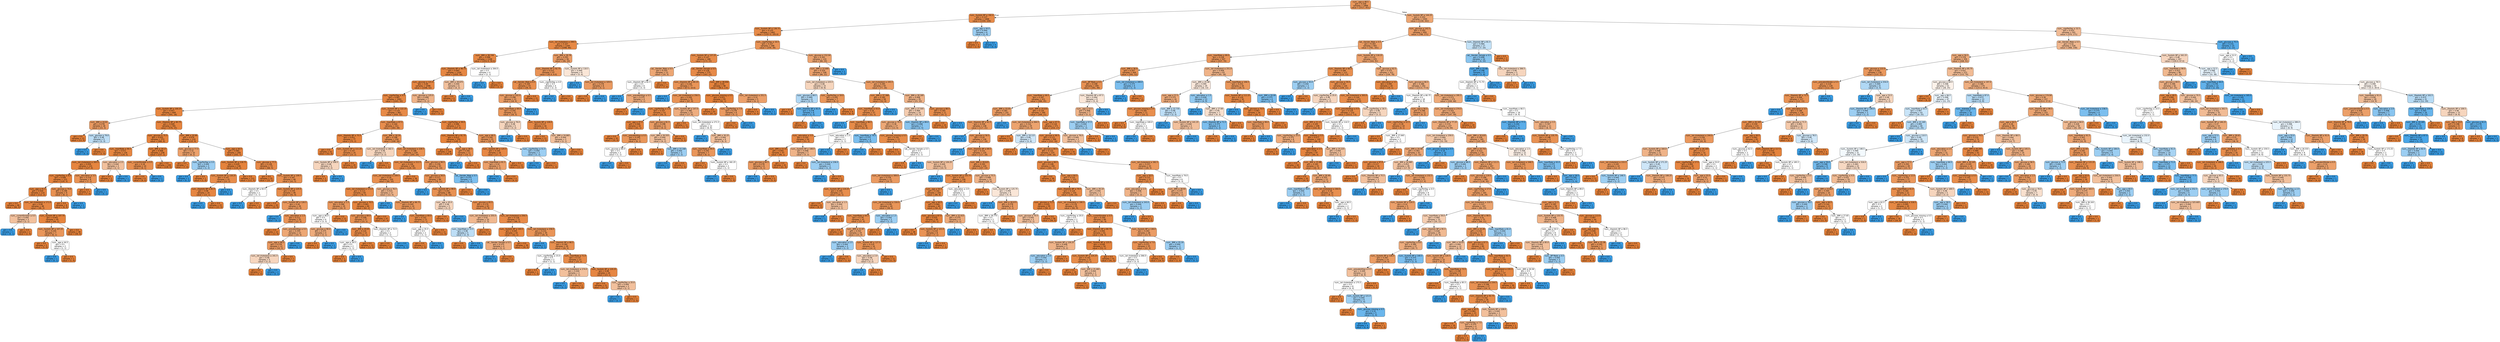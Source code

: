 digraph Tree {
node [shape=box, style="filled, rounded", color="black", fontname="helvetica"] ;
edge [fontname="helvetica"] ;
0 [label=<num__age &le; 48.5<br/>gini = 0.258<br/>samples = 2968<br/>value = [2517, 451]>, fillcolor="#ea985c"] ;
1 [label=<num__Systolic BP &le; 192.0<br/>gini = 0.137<br/>samples = 1468<br/>value = [1359, 109]>, fillcolor="#e78b49"] ;
0 -> 1 [labeldistance=2.5, labelangle=45, headlabel="True"] ;
2 [label=<num__Systolic BP &le; 136.75<br/>gini = 0.133<br/>samples = 1462<br/>value = [1357.0, 105.0]>, fillcolor="#e78b48"] ;
1 -> 2 ;
3 [label=<num__tot cholesterol &le; 299.5<br/>gini = 0.107<br/>samples = 1164<br/>value = [1098, 66]>, fillcolor="#e78945"] ;
2 -> 3 ;
4 [label=<num__BMI &le; 38.749<br/>gini = 0.096<br/>samples = 1108<br/>value = [1052.0, 56.0]>, fillcolor="#e68844"] ;
3 -> 4 ;
5 [label=<num__Diastolic BP &le; 96.75<br/>gini = 0.093<br/>samples = 1104<br/>value = [1050, 54]>, fillcolor="#e68743"] ;
4 -> 5 ;
6 [label=<num__glucose &le; 121.0<br/>gini = 0.09<br/>samples = 1098<br/>value = [1046, 52]>, fillcolor="#e68743"] ;
5 -> 6 ;
7 [label=<num__cigsPerDay &le; 9.5<br/>gini = 0.087<br/>samples = 1091<br/>value = [1041, 50]>, fillcolor="#e68743"] ;
6 -> 7 ;
8 [label=<num__Systolic BP &le; 100.25<br/>gini = 0.057<br/>samples = 609<br/>value = [591, 18]>, fillcolor="#e6853f"] ;
7 -> 8 ;
9 [label=<num__BMI &le; 24.81<br/>gini = 0.278<br/>samples = 18<br/>value = [15, 3]>, fillcolor="#ea9a61"] ;
8 -> 9 ;
10 [label=<gini = 0.0<br/>samples = 13<br/>value = [13, 0]>, fillcolor="#e58139"] ;
9 -> 10 ;
11 [label=<num__glucose &le; 79.0<br/>gini = 0.48<br/>samples = 5<br/>value = [2, 3]>, fillcolor="#bddef6"] ;
9 -> 11 ;
12 [label=<gini = 0.0<br/>samples = 3<br/>value = [0, 3]>, fillcolor="#399de5"] ;
11 -> 12 ;
13 [label=<gini = 0.0<br/>samples = 2<br/>value = [2, 0]>, fillcolor="#e58139"] ;
11 -> 13 ;
14 [label=<num__Diastolic BP &le; 80.75<br/>gini = 0.049<br/>samples = 591<br/>value = [576, 15]>, fillcolor="#e6843e"] ;
8 -> 14 ;
15 [label=<num__glucose &le; 75.5<br/>gini = 0.032<br/>samples = 372<br/>value = [366, 6]>, fillcolor="#e5833c"] ;
14 -> 15 ;
16 [label=<num__heartRate &le; 90.5<br/>gini = 0.072<br/>samples = 134<br/>value = [129, 5]>, fillcolor="#e68641"] ;
15 -> 16 ;
17 [label=<num__tot cholesterol &le; 265.5<br/>gini = 0.059<br/>samples = 131<br/>value = [127, 4]>, fillcolor="#e6853f"] ;
16 -> 17 ;
18 [label=<num__cigsPerDay &le; 8.0<br/>gini = 0.048<br/>samples = 123<br/>value = [120, 3]>, fillcolor="#e6843e"] ;
17 -> 18 ;
19 [label=<num__age &le; 41.5<br/>gini = 0.034<br/>samples = 114<br/>value = [112, 2]>, fillcolor="#e5833d"] ;
18 -> 19 ;
20 [label=<gini = 0.0<br/>samples = 66<br/>value = [66, 0]>, fillcolor="#e58139"] ;
19 -> 20 ;
21 [label=<num__tot cholesterol &le; 171.0<br/>gini = 0.08<br/>samples = 48<br/>value = [46, 2]>, fillcolor="#e68642"] ;
19 -> 21 ;
22 [label=<num__currentSmoker &le; 0.5<br/>gini = 0.444<br/>samples = 3<br/>value = [2, 1]>, fillcolor="#f2c09c"] ;
21 -> 22 ;
23 [label=<gini = 0.0<br/>samples = 1<br/>value = [0, 1]>, fillcolor="#399de5"] ;
22 -> 23 ;
24 [label=<gini = 0.0<br/>samples = 2<br/>value = [2, 0]>, fillcolor="#e58139"] ;
22 -> 24 ;
25 [label=<num__Systolic BP &le; 107.75<br/>gini = 0.043<br/>samples = 45<br/>value = [44, 1]>, fillcolor="#e6843d"] ;
21 -> 25 ;
26 [label=<num__Systolic BP &le; 107.25<br/>gini = 0.245<br/>samples = 7<br/>value = [6, 1]>, fillcolor="#e9965a"] ;
25 -> 26 ;
27 [label=<gini = 0.0<br/>samples = 5<br/>value = [5, 0]>, fillcolor="#e58139"] ;
26 -> 27 ;
28 [label=<num__age &le; 44.5<br/>gini = 0.5<br/>samples = 2<br/>value = [1, 1]>, fillcolor="#ffffff"] ;
26 -> 28 ;
29 [label=<gini = 0.0<br/>samples = 1<br/>value = [0, 1]>, fillcolor="#399de5"] ;
28 -> 29 ;
30 [label=<gini = 0.0<br/>samples = 1<br/>value = [1, 0]>, fillcolor="#e58139"] ;
28 -> 30 ;
31 [label=<gini = 0.0<br/>samples = 38<br/>value = [38, 0]>, fillcolor="#e58139"] ;
25 -> 31 ;
32 [label=<num__glucose &le; 74.0<br/>gini = 0.198<br/>samples = 9<br/>value = [8, 1]>, fillcolor="#e89152"] ;
18 -> 32 ;
33 [label=<gini = 0.0<br/>samples = 8<br/>value = [8, 0]>, fillcolor="#e58139"] ;
32 -> 33 ;
34 [label=<gini = 0.0<br/>samples = 1<br/>value = [0, 1]>, fillcolor="#399de5"] ;
32 -> 34 ;
35 [label=<num__education &le; 3.5<br/>gini = 0.219<br/>samples = 8<br/>value = [7, 1]>, fillcolor="#e99355"] ;
17 -> 35 ;
36 [label=<gini = 0.0<br/>samples = 7<br/>value = [7, 0]>, fillcolor="#e58139"] ;
35 -> 36 ;
37 [label=<gini = 0.0<br/>samples = 1<br/>value = [0, 1]>, fillcolor="#399de5"] ;
35 -> 37 ;
38 [label=<num__education &le; 2.5<br/>gini = 0.444<br/>samples = 3<br/>value = [2, 1]>, fillcolor="#f2c09c"] ;
16 -> 38 ;
39 [label=<gini = 0.0<br/>samples = 2<br/>value = [2, 0]>, fillcolor="#e58139"] ;
38 -> 39 ;
40 [label=<gini = 0.0<br/>samples = 1<br/>value = [0, 1]>, fillcolor="#399de5"] ;
38 -> 40 ;
41 [label=<num__BMI &le; 19.17<br/>gini = 0.008<br/>samples = 238<br/>value = [237, 1]>, fillcolor="#e5823a"] ;
15 -> 41 ;
42 [label=<num__currentSmoker &le; 0.5<br/>gini = 0.18<br/>samples = 10<br/>value = [9, 1]>, fillcolor="#e88f4f"] ;
41 -> 42 ;
43 [label=<gini = 0.0<br/>samples = 9<br/>value = [9, 0]>, fillcolor="#e58139"] ;
42 -> 43 ;
44 [label=<gini = 0.0<br/>samples = 1<br/>value = [0, 1]>, fillcolor="#399de5"] ;
42 -> 44 ;
45 [label=<gini = 0.0<br/>samples = 228<br/>value = [228, 0]>, fillcolor="#e58139"] ;
41 -> 45 ;
46 [label=<num__BMI &le; 20.96<br/>gini = 0.079<br/>samples = 219<br/>value = [210, 9]>, fillcolor="#e68641"] ;
14 -> 46 ;
47 [label=<num__glucose &le; 77.5<br/>gini = 0.32<br/>samples = 10<br/>value = [8, 2]>, fillcolor="#eca06a"] ;
46 -> 47 ;
48 [label=<gini = 0.0<br/>samples = 7<br/>value = [7, 0]>, fillcolor="#e58139"] ;
47 -> 48 ;
49 [label=<num__cigsPerDay &le; 3.5<br/>gini = 0.444<br/>samples = 3<br/>value = [1, 2]>, fillcolor="#9ccef2"] ;
47 -> 49 ;
50 [label=<gini = 0.0<br/>samples = 2<br/>value = [0, 2]>, fillcolor="#399de5"] ;
49 -> 50 ;
51 [label=<gini = 0.0<br/>samples = 1<br/>value = [1, 0]>, fillcolor="#e58139"] ;
49 -> 51 ;
52 [label=<num__age &le; 44.5<br/>gini = 0.065<br/>samples = 209<br/>value = [202, 7]>, fillcolor="#e68540"] ;
46 -> 52 ;
53 [label=<num__Systolic BP &le; 118.75<br/>gini = 0.029<br/>samples = 136<br/>value = [134, 2]>, fillcolor="#e5833c"] ;
52 -> 53 ;
54 [label=<num__Systolic BP &le; 118.25<br/>gini = 0.147<br/>samples = 25<br/>value = [23, 2]>, fillcolor="#e78c4a"] ;
53 -> 54 ;
55 [label=<num__Diastolic BP &le; 81.5<br/>gini = 0.08<br/>samples = 24<br/>value = [23, 1]>, fillcolor="#e68642"] ;
54 -> 55 ;
56 [label=<gini = 0.0<br/>samples = 1<br/>value = [0, 1]>, fillcolor="#399de5"] ;
55 -> 56 ;
57 [label=<gini = 0.0<br/>samples = 23<br/>value = [23, 0]>, fillcolor="#e58139"] ;
55 -> 57 ;
58 [label=<gini = 0.0<br/>samples = 1<br/>value = [0, 1]>, fillcolor="#399de5"] ;
54 -> 58 ;
59 [label=<gini = 0.0<br/>samples = 111<br/>value = [111, 0]>, fillcolor="#e58139"] ;
53 -> 59 ;
60 [label=<num__glucose &le; 77.5<br/>gini = 0.128<br/>samples = 73<br/>value = [68, 5]>, fillcolor="#e78a48"] ;
52 -> 60 ;
61 [label=<gini = 0.0<br/>samples = 25<br/>value = [25, 0]>, fillcolor="#e58139"] ;
60 -> 61 ;
62 [label=<num__Systolic BP &le; 109.5<br/>gini = 0.187<br/>samples = 48<br/>value = [43, 5]>, fillcolor="#e89050"] ;
60 -> 62 ;
63 [label=<num__Diastolic BP &le; 83.5<br/>gini = 0.5<br/>samples = 2<br/>value = [1, 1]>, fillcolor="#ffffff"] ;
62 -> 63 ;
64 [label=<gini = 0.0<br/>samples = 1<br/>value = [0, 1]>, fillcolor="#399de5"] ;
63 -> 64 ;
65 [label=<gini = 0.0<br/>samples = 1<br/>value = [1, 0]>, fillcolor="#e58139"] ;
63 -> 65 ;
66 [label=<num__Systolic BP &le; 125.5<br/>gini = 0.159<br/>samples = 46<br/>value = [42, 4]>, fillcolor="#e78d4c"] ;
62 -> 66 ;
67 [label=<gini = 0.0<br/>samples = 20<br/>value = [20, 0]>, fillcolor="#e58139"] ;
66 -> 67 ;
68 [label=<num__Systolic BP &le; 126.5<br/>gini = 0.26<br/>samples = 26<br/>value = [22, 4]>, fillcolor="#ea985d"] ;
66 -> 68 ;
69 [label=<gini = 0.0<br/>samples = 1<br/>value = [0, 1]>, fillcolor="#399de5"] ;
68 -> 69 ;
70 [label=<num__education &le; 1.5<br/>gini = 0.211<br/>samples = 25<br/>value = [22, 3]>, fillcolor="#e99254"] ;
68 -> 70 ;
71 [label=<gini = 0.0<br/>samples = 12<br/>value = [12, 0]>, fillcolor="#e58139"] ;
70 -> 71 ;
72 [label=<num__prevalentHyp &le; 0.5<br/>gini = 0.355<br/>samples = 13<br/>value = [10, 3]>, fillcolor="#eda774"] ;
70 -> 72 ;
73 [label=<num__age &le; 46.5<br/>gini = 0.278<br/>samples = 12<br/>value = [10, 2]>, fillcolor="#ea9a61"] ;
72 -> 73 ;
74 [label=<num__tot cholesterol &le; 241.5<br/>gini = 0.48<br/>samples = 5<br/>value = [3, 2]>, fillcolor="#f6d5bd"] ;
73 -> 74 ;
75 [label=<gini = 0.0<br/>samples = 3<br/>value = [3, 0]>, fillcolor="#e58139"] ;
74 -> 75 ;
76 [label=<gini = 0.0<br/>samples = 2<br/>value = [0, 2]>, fillcolor="#399de5"] ;
74 -> 76 ;
77 [label=<gini = 0.0<br/>samples = 7<br/>value = [7, 0]>, fillcolor="#e58139"] ;
73 -> 77 ;
78 [label=<gini = 0.0<br/>samples = 1<br/>value = [0, 1]>, fillcolor="#399de5"] ;
72 -> 78 ;
79 [label=<num__Systolic BP &le; 122.25<br/>gini = 0.124<br/>samples = 482<br/>value = [450, 32]>, fillcolor="#e78a47"] ;
7 -> 79 ;
80 [label=<num__heartRate &le; 67.5<br/>gini = 0.164<br/>samples = 311<br/>value = [283, 28]>, fillcolor="#e88d4d"] ;
79 -> 80 ;
81 [label=<num__Diastolic BP &le; 75.5<br/>gini = 0.051<br/>samples = 77<br/>value = [75, 2]>, fillcolor="#e6843e"] ;
80 -> 81 ;
82 [label=<gini = 0.0<br/>samples = 52<br/>value = [52, 0]>, fillcolor="#e58139"] ;
81 -> 82 ;
83 [label=<num__Systolic BP &le; 111.25<br/>gini = 0.147<br/>samples = 25<br/>value = [23, 2]>, fillcolor="#e78c4a"] ;
81 -> 83 ;
84 [label=<num__Systolic BP &le; 109.5<br/>gini = 0.48<br/>samples = 5<br/>value = [3, 2]>, fillcolor="#f6d5bd"] ;
83 -> 84 ;
85 [label=<gini = 0.0<br/>samples = 3<br/>value = [3, 0]>, fillcolor="#e58139"] ;
84 -> 85 ;
86 [label=<gini = 0.0<br/>samples = 2<br/>value = [0, 2]>, fillcolor="#399de5"] ;
84 -> 86 ;
87 [label=<gini = 0.0<br/>samples = 20<br/>value = [20, 0]>, fillcolor="#e58139"] ;
83 -> 87 ;
88 [label=<num__BMI &le; 18.24<br/>gini = 0.198<br/>samples = 234<br/>value = [208, 26]>, fillcolor="#e89152"] ;
80 -> 88 ;
89 [label=<num__tot cholesterol &le; 182.5<br/>gini = 0.48<br/>samples = 5<br/>value = [3, 2]>, fillcolor="#f6d5bd"] ;
88 -> 89 ;
90 [label=<gini = 0.0<br/>samples = 2<br/>value = [0, 2]>, fillcolor="#399de5"] ;
89 -> 90 ;
91 [label=<gini = 0.0<br/>samples = 3<br/>value = [3, 0]>, fillcolor="#e58139"] ;
89 -> 91 ;
92 [label=<num__tot cholesterol &le; 228.5<br/>gini = 0.188<br/>samples = 229<br/>value = [205, 24]>, fillcolor="#e89050"] ;
88 -> 92 ;
93 [label=<num__tot cholesterol &le; 212.5<br/>gini = 0.136<br/>samples = 136<br/>value = [126, 10]>, fillcolor="#e78b49"] ;
92 -> 93 ;
94 [label=<num__tot cholesterol &le; 209.5<br/>gini = 0.18<br/>samples = 100<br/>value = [90, 10]>, fillcolor="#e88f4f"] ;
93 -> 94 ;
95 [label=<num__tot cholesterol &le; 171.0<br/>gini = 0.113<br/>samples = 83<br/>value = [78, 5]>, fillcolor="#e78946"] ;
94 -> 95 ;
96 [label=<num__education &le; 1.5<br/>gini = 0.266<br/>samples = 19<br/>value = [16, 3]>, fillcolor="#ea995e"] ;
95 -> 96 ;
97 [label=<num__age &le; 46.0<br/>gini = 0.5<br/>samples = 6<br/>value = [3, 3]>, fillcolor="#ffffff"] ;
96 -> 97 ;
98 [label=<num__glucose &le; 90.0<br/>gini = 0.375<br/>samples = 4<br/>value = [3, 1]>, fillcolor="#eeab7b"] ;
97 -> 98 ;
99 [label=<gini = 0.0<br/>samples = 3<br/>value = [3, 0]>, fillcolor="#e58139"] ;
98 -> 99 ;
100 [label=<gini = 0.0<br/>samples = 1<br/>value = [0, 1]>, fillcolor="#399de5"] ;
98 -> 100 ;
101 [label=<gini = 0.0<br/>samples = 2<br/>value = [0, 2]>, fillcolor="#399de5"] ;
97 -> 101 ;
102 [label=<gini = 0.0<br/>samples = 13<br/>value = [13, 0]>, fillcolor="#e58139"] ;
96 -> 102 ;
103 [label=<num__glucose &le; 70.5<br/>gini = 0.061<br/>samples = 64<br/>value = [62, 2]>, fillcolor="#e6853f"] ;
95 -> 103 ;
104 [label=<num__glucose &le; 69.0<br/>gini = 0.208<br/>samples = 17<br/>value = [15, 2]>, fillcolor="#e89253"] ;
103 -> 104 ;
105 [label=<num__BMI &le; 20.05<br/>gini = 0.124<br/>samples = 15<br/>value = [14, 1]>, fillcolor="#e78a47"] ;
104 -> 105 ;
106 [label=<num__age &le; 39.5<br/>gini = 0.5<br/>samples = 2<br/>value = [1, 1]>, fillcolor="#ffffff"] ;
105 -> 106 ;
107 [label=<gini = 0.0<br/>samples = 1<br/>value = [1, 0]>, fillcolor="#e58139"] ;
106 -> 107 ;
108 [label=<gini = 0.0<br/>samples = 1<br/>value = [0, 1]>, fillcolor="#399de5"] ;
106 -> 108 ;
109 [label=<gini = 0.0<br/>samples = 13<br/>value = [13, 0]>, fillcolor="#e58139"] ;
105 -> 109 ;
110 [label=<num__Diastolic BP &le; 72.5<br/>gini = 0.5<br/>samples = 2<br/>value = [1, 1]>, fillcolor="#ffffff"] ;
104 -> 110 ;
111 [label=<gini = 0.0<br/>samples = 1<br/>value = [1, 0]>, fillcolor="#e58139"] ;
110 -> 111 ;
112 [label=<gini = 0.0<br/>samples = 1<br/>value = [0, 1]>, fillcolor="#399de5"] ;
110 -> 112 ;
113 [label=<gini = 0.0<br/>samples = 47<br/>value = [47, 0]>, fillcolor="#e58139"] ;
103 -> 113 ;
114 [label=<num__glucose &le; 76.5<br/>gini = 0.415<br/>samples = 17<br/>value = [12, 5]>, fillcolor="#f0b58b"] ;
94 -> 114 ;
115 [label=<gini = 0.0<br/>samples = 3<br/>value = [0, 3]>, fillcolor="#399de5"] ;
114 -> 115 ;
116 [label=<num__Diastolic BP &le; 66.75<br/>gini = 0.245<br/>samples = 14<br/>value = [12, 2]>, fillcolor="#e9965a"] ;
114 -> 116 ;
117 [label=<gini = 0.0<br/>samples = 1<br/>value = [0, 1]>, fillcolor="#399de5"] ;
116 -> 117 ;
118 [label=<num__heartRate &le; 69.0<br/>gini = 0.142<br/>samples = 13<br/>value = [12, 1]>, fillcolor="#e78c49"] ;
116 -> 118 ;
119 [label=<num__age &le; 35.5<br/>gini = 0.5<br/>samples = 2<br/>value = [1, 1]>, fillcolor="#ffffff"] ;
118 -> 119 ;
120 [label=<gini = 0.0<br/>samples = 1<br/>value = [1, 0]>, fillcolor="#e58139"] ;
119 -> 120 ;
121 [label=<gini = 0.0<br/>samples = 1<br/>value = [0, 1]>, fillcolor="#399de5"] ;
119 -> 121 ;
122 [label=<gini = 0.0<br/>samples = 11<br/>value = [11, 0]>, fillcolor="#e58139"] ;
118 -> 122 ;
123 [label=<gini = 0.0<br/>samples = 36<br/>value = [36, 0]>, fillcolor="#e58139"] ;
93 -> 123 ;
124 [label=<num__glucose &le; 99.5<br/>gini = 0.256<br/>samples = 93<br/>value = [79, 14]>, fillcolor="#ea975c"] ;
92 -> 124 ;
125 [label=<num__glucose &le; 56.0<br/>gini = 0.217<br/>samples = 89<br/>value = [78, 11]>, fillcolor="#e99355"] ;
124 -> 125 ;
126 [label=<gini = 0.0<br/>samples = 1<br/>value = [0, 1]>, fillcolor="#399de5"] ;
125 -> 126 ;
127 [label=<num__Systolic BP &le; 99.0<br/>gini = 0.201<br/>samples = 88<br/>value = [78, 10]>, fillcolor="#e89152"] ;
125 -> 127 ;
128 [label=<num__age &le; 45.0<br/>gini = 0.48<br/>samples = 5<br/>value = [3, 2]>, fillcolor="#f6d5bd"] ;
127 -> 128 ;
129 [label=<gini = 0.0<br/>samples = 3<br/>value = [3, 0]>, fillcolor="#e58139"] ;
128 -> 129 ;
130 [label=<gini = 0.0<br/>samples = 2<br/>value = [0, 2]>, fillcolor="#399de5"] ;
128 -> 130 ;
131 [label=<num__glucose &le; 65.5<br/>gini = 0.174<br/>samples = 83<br/>value = [75, 8]>, fillcolor="#e88e4e"] ;
127 -> 131 ;
132 [label=<num__tot cholesterol &le; 255.0<br/>gini = 0.42<br/>samples = 10<br/>value = [7, 3]>, fillcolor="#f0b78e"] ;
131 -> 132 ;
133 [label=<num__heartRate &le; 72.5<br/>gini = 0.48<br/>samples = 5<br/>value = [2, 3]>, fillcolor="#bddef6"] ;
132 -> 133 ;
134 [label=<gini = 0.0<br/>samples = 2<br/>value = [2, 0]>, fillcolor="#e58139"] ;
133 -> 134 ;
135 [label=<gini = 0.0<br/>samples = 3<br/>value = [0, 3]>, fillcolor="#399de5"] ;
133 -> 135 ;
136 [label=<gini = 0.0<br/>samples = 5<br/>value = [5, 0]>, fillcolor="#e58139"] ;
132 -> 136 ;
137 [label=<num__tot cholesterol &le; 256.5<br/>gini = 0.128<br/>samples = 73<br/>value = [68, 5]>, fillcolor="#e78a48"] ;
131 -> 137 ;
138 [label=<num__Systolic BP &le; 103.5<br/>gini = 0.045<br/>samples = 43<br/>value = [42, 1]>, fillcolor="#e6843e"] ;
137 -> 138 ;
139 [label=<cat__Gender_Female &le; 0.5<br/>gini = 0.375<br/>samples = 4<br/>value = [3, 1]>, fillcolor="#eeab7b"] ;
138 -> 139 ;
140 [label=<gini = 0.0<br/>samples = 1<br/>value = [0, 1]>, fillcolor="#399de5"] ;
139 -> 140 ;
141 [label=<gini = 0.0<br/>samples = 3<br/>value = [3, 0]>, fillcolor="#e58139"] ;
139 -> 141 ;
142 [label=<gini = 0.0<br/>samples = 39<br/>value = [39, 0]>, fillcolor="#e58139"] ;
138 -> 142 ;
143 [label=<num__tot cholesterol &le; 258.0<br/>gini = 0.231<br/>samples = 30<br/>value = [26, 4]>, fillcolor="#e99457"] ;
137 -> 143 ;
144 [label=<gini = 0.0<br/>samples = 1<br/>value = [0, 1]>, fillcolor="#399de5"] ;
143 -> 144 ;
145 [label=<num__Diastolic BP &le; 66.5<br/>gini = 0.185<br/>samples = 29<br/>value = [26, 3]>, fillcolor="#e89050"] ;
143 -> 145 ;
146 [label=<num__cigsPerDay &le; 15.0<br/>gini = 0.5<br/>samples = 2<br/>value = [1, 1]>, fillcolor="#ffffff"] ;
145 -> 146 ;
147 [label=<gini = 0.0<br/>samples = 1<br/>value = [1, 0]>, fillcolor="#e58139"] ;
146 -> 147 ;
148 [label=<gini = 0.0<br/>samples = 1<br/>value = [0, 1]>, fillcolor="#399de5"] ;
146 -> 148 ;
149 [label=<num__heartRate &le; 71.0<br/>gini = 0.137<br/>samples = 27<br/>value = [25, 2]>, fillcolor="#e78b49"] ;
145 -> 149 ;
150 [label=<num__tot cholesterol &le; 274.0<br/>gini = 0.444<br/>samples = 3<br/>value = [2, 1]>, fillcolor="#f2c09c"] ;
149 -> 150 ;
151 [label=<gini = 0.0<br/>samples = 1<br/>value = [0, 1]>, fillcolor="#399de5"] ;
150 -> 151 ;
152 [label=<gini = 0.0<br/>samples = 2<br/>value = [2, 0]>, fillcolor="#e58139"] ;
150 -> 152 ;
153 [label=<num__Systolic BP &le; 120.25<br/>gini = 0.08<br/>samples = 24<br/>value = [23, 1]>, fillcolor="#e68642"] ;
149 -> 153 ;
154 [label=<gini = 0.0<br/>samples = 21<br/>value = [21, 0]>, fillcolor="#e58139"] ;
153 -> 154 ;
155 [label=<num__cigsPerDay &le; 25.0<br/>gini = 0.444<br/>samples = 3<br/>value = [2, 1]>, fillcolor="#f2c09c"] ;
153 -> 155 ;
156 [label=<gini = 0.0<br/>samples = 1<br/>value = [0, 1]>, fillcolor="#399de5"] ;
155 -> 156 ;
157 [label=<gini = 0.0<br/>samples = 2<br/>value = [2, 0]>, fillcolor="#e58139"] ;
155 -> 157 ;
158 [label=<cat__Gender_Male &le; 0.5<br/>gini = 0.375<br/>samples = 4<br/>value = [1, 3]>, fillcolor="#7bbeee"] ;
124 -> 158 ;
159 [label=<gini = 0.0<br/>samples = 1<br/>value = [1, 0]>, fillcolor="#e58139"] ;
158 -> 159 ;
160 [label=<gini = 0.0<br/>samples = 3<br/>value = [0, 3]>, fillcolor="#399de5"] ;
158 -> 160 ;
161 [label=<num__cigsPerDay &le; 39.0<br/>gini = 0.046<br/>samples = 171<br/>value = [167, 4]>, fillcolor="#e6843e"] ;
79 -> 161 ;
162 [label=<num__Diastolic BP &le; 91.75<br/>gini = 0.013<br/>samples = 150<br/>value = [149, 1]>, fillcolor="#e5823a"] ;
161 -> 162 ;
163 [label=<gini = 0.0<br/>samples = 139<br/>value = [139, 0]>, fillcolor="#e58139"] ;
162 -> 163 ;
164 [label=<num__age &le; 38.5<br/>gini = 0.165<br/>samples = 11<br/>value = [10, 1]>, fillcolor="#e88e4d"] ;
162 -> 164 ;
165 [label=<gini = 0.0<br/>samples = 1<br/>value = [0, 1]>, fillcolor="#399de5"] ;
164 -> 165 ;
166 [label=<gini = 0.0<br/>samples = 10<br/>value = [10, 0]>, fillcolor="#e58139"] ;
164 -> 166 ;
167 [label=<num__age &le; 46.5<br/>gini = 0.245<br/>samples = 21<br/>value = [18, 3]>, fillcolor="#e9965a"] ;
161 -> 167 ;
168 [label=<num__Systolic BP &le; 125.5<br/>gini = 0.105<br/>samples = 18<br/>value = [17, 1]>, fillcolor="#e78845"] ;
167 -> 168 ;
169 [label=<num__heartRate &le; 81.5<br/>gini = 0.32<br/>samples = 5<br/>value = [4, 1]>, fillcolor="#eca06a"] ;
168 -> 169 ;
170 [label=<gini = 0.0<br/>samples = 1<br/>value = [0, 1]>, fillcolor="#399de5"] ;
169 -> 170 ;
171 [label=<gini = 0.0<br/>samples = 4<br/>value = [4, 0]>, fillcolor="#e58139"] ;
169 -> 171 ;
172 [label=<gini = 0.0<br/>samples = 13<br/>value = [13, 0]>, fillcolor="#e58139"] ;
168 -> 172 ;
173 [label=<num__cigsPerDay &le; 51.5<br/>gini = 0.444<br/>samples = 3<br/>value = [1, 2]>, fillcolor="#9ccef2"] ;
167 -> 173 ;
174 [label=<gini = 0.0<br/>samples = 2<br/>value = [0, 2]>, fillcolor="#399de5"] ;
173 -> 174 ;
175 [label=<gini = 0.0<br/>samples = 1<br/>value = [1, 0]>, fillcolor="#e58139"] ;
173 -> 175 ;
176 [label=<num__glucose &le; 125.0<br/>gini = 0.408<br/>samples = 7<br/>value = [5, 2]>, fillcolor="#efb388"] ;
6 -> 176 ;
177 [label=<gini = 0.0<br/>samples = 2<br/>value = [0, 2]>, fillcolor="#399de5"] ;
176 -> 177 ;
178 [label=<gini = 0.0<br/>samples = 5<br/>value = [5, 0]>, fillcolor="#e58139"] ;
176 -> 178 ;
179 [label=<num__BMI &le; 28.675<br/>gini = 0.444<br/>samples = 6<br/>value = [4, 2]>, fillcolor="#f2c09c"] ;
5 -> 179 ;
180 [label=<gini = 0.0<br/>samples = 4<br/>value = [4, 0]>, fillcolor="#e58139"] ;
179 -> 180 ;
181 [label=<gini = 0.0<br/>samples = 2<br/>value = [0, 2]>, fillcolor="#399de5"] ;
179 -> 181 ;
182 [label=<num__tot cholesterol &le; 264.0<br/>gini = 0.5<br/>samples = 4<br/>value = [2, 2]>, fillcolor="#ffffff"] ;
4 -> 182 ;
183 [label=<gini = 0.0<br/>samples = 2<br/>value = [0, 2]>, fillcolor="#399de5"] ;
182 -> 183 ;
184 [label=<gini = 0.0<br/>samples = 2<br/>value = [2, 0]>, fillcolor="#e58139"] ;
182 -> 184 ;
185 [label=<num__BMI &le; 28.78<br/>gini = 0.293<br/>samples = 56<br/>value = [46, 10]>, fillcolor="#eb9c64"] ;
3 -> 185 ;
186 [label=<num__Diastolic BP &le; 92.75<br/>gini = 0.223<br/>samples = 47<br/>value = [41.0, 6.0]>, fillcolor="#e99356"] ;
185 -> 186 ;
187 [label=<cat__Gender_Male &le; 0.5<br/>gini = 0.169<br/>samples = 43<br/>value = [39, 4]>, fillcolor="#e88e4d"] ;
186 -> 187 ;
188 [label=<num__glucose &le; 102.0<br/>gini = 0.298<br/>samples = 22<br/>value = [18, 4]>, fillcolor="#eb9d65"] ;
187 -> 188 ;
189 [label=<num__heartRate &le; 69.0<br/>gini = 0.245<br/>samples = 21<br/>value = [18, 3]>, fillcolor="#e9965a"] ;
188 -> 189 ;
190 [label=<num__glucose &le; 76.0<br/>gini = 0.48<br/>samples = 5<br/>value = [3, 2]>, fillcolor="#f6d5bd"] ;
189 -> 190 ;
191 [label=<gini = 0.0<br/>samples = 2<br/>value = [0, 2]>, fillcolor="#399de5"] ;
190 -> 191 ;
192 [label=<gini = 0.0<br/>samples = 3<br/>value = [3, 0]>, fillcolor="#e58139"] ;
190 -> 192 ;
193 [label=<num__Systolic BP &le; 126.0<br/>gini = 0.117<br/>samples = 16<br/>value = [15, 1]>, fillcolor="#e78946"] ;
189 -> 193 ;
194 [label=<gini = 0.0<br/>samples = 13<br/>value = [13, 0]>, fillcolor="#e58139"] ;
193 -> 194 ;
195 [label=<num__BMI &le; 24.865<br/>gini = 0.444<br/>samples = 3<br/>value = [2, 1]>, fillcolor="#f2c09c"] ;
193 -> 195 ;
196 [label=<gini = 0.0<br/>samples = 1<br/>value = [0, 1]>, fillcolor="#399de5"] ;
195 -> 196 ;
197 [label=<gini = 0.0<br/>samples = 2<br/>value = [2, 0]>, fillcolor="#e58139"] ;
195 -> 197 ;
198 [label=<gini = 0.0<br/>samples = 1<br/>value = [0, 1]>, fillcolor="#399de5"] ;
188 -> 198 ;
199 [label=<gini = 0.0<br/>samples = 21<br/>value = [21, 0]>, fillcolor="#e58139"] ;
187 -> 199 ;
200 [label=<num__cigsPerDay &le; 4.0<br/>gini = 0.5<br/>samples = 4<br/>value = [2, 2]>, fillcolor="#ffffff"] ;
186 -> 200 ;
201 [label=<gini = 0.0<br/>samples = 2<br/>value = [0, 2]>, fillcolor="#399de5"] ;
200 -> 201 ;
202 [label=<gini = 0.0<br/>samples = 2<br/>value = [2, 0]>, fillcolor="#e58139"] ;
200 -> 202 ;
203 [label=<num__Systolic BP &le; 118.5<br/>gini = 0.494<br/>samples = 9<br/>value = [5, 4]>, fillcolor="#fae6d7"] ;
185 -> 203 ;
204 [label=<gini = 0.0<br/>samples = 3<br/>value = [0, 3]>, fillcolor="#399de5"] ;
203 -> 204 ;
205 [label=<num__tot cholesterol &le; 329.5<br/>gini = 0.278<br/>samples = 6<br/>value = [5, 1]>, fillcolor="#ea9a61"] ;
203 -> 205 ;
206 [label=<gini = 0.0<br/>samples = 5<br/>value = [5, 0]>, fillcolor="#e58139"] ;
205 -> 206 ;
207 [label=<gini = 0.0<br/>samples = 1<br/>value = [0, 1]>, fillcolor="#399de5"] ;
205 -> 207 ;
208 [label=<num__cigsPerDay &le; 16.5<br/>gini = 0.227<br/>samples = 298<br/>value = [259, 39]>, fillcolor="#e99457"] ;
2 -> 208 ;
209 [label=<num__Systolic BP &le; 137.25<br/>gini = 0.147<br/>samples = 188<br/>value = [173, 15]>, fillcolor="#e78c4a"] ;
208 -> 209 ;
210 [label=<cat__Gender_Male &le; 0.5<br/>gini = 0.355<br/>samples = 13<br/>value = [10, 3]>, fillcolor="#eda774"] ;
209 -> 210 ;
211 [label=<num__Diastolic BP &le; 81.5<br/>gini = 0.5<br/>samples = 6<br/>value = [3, 3]>, fillcolor="#ffffff"] ;
210 -> 211 ;
212 [label=<gini = 0.0<br/>samples = 2<br/>value = [0, 2]>, fillcolor="#399de5"] ;
211 -> 212 ;
213 [label=<num__prevalentHyp &le; 0.5<br/>gini = 0.375<br/>samples = 4<br/>value = [3, 1]>, fillcolor="#eeab7b"] ;
211 -> 213 ;
214 [label=<gini = 0.0<br/>samples = 3<br/>value = [3, 0]>, fillcolor="#e58139"] ;
213 -> 214 ;
215 [label=<gini = 0.0<br/>samples = 1<br/>value = [0, 1]>, fillcolor="#399de5"] ;
213 -> 215 ;
216 [label=<gini = 0.0<br/>samples = 7<br/>value = [7, 0]>, fillcolor="#e58139"] ;
210 -> 216 ;
217 [label=<cat__Gender_Female &le; 0.5<br/>gini = 0.128<br/>samples = 175<br/>value = [163, 12]>, fillcolor="#e78a48"] ;
209 -> 217 ;
218 [label=<num__Diastolic BP &le; 80.25<br/>gini = 0.226<br/>samples = 77<br/>value = [67.0, 10.0]>, fillcolor="#e99457"] ;
217 -> 218 ;
219 [label=<gini = 0.0<br/>samples = 1<br/>value = [0, 1]>, fillcolor="#399de5"] ;
218 -> 219 ;
220 [label=<num__tot cholesterol &le; 256.5<br/>gini = 0.209<br/>samples = 76<br/>value = [67, 9]>, fillcolor="#e89254"] ;
218 -> 220 ;
221 [label=<num__cigsPerDay &le; 2.0<br/>gini = 0.107<br/>samples = 53<br/>value = [50, 3]>, fillcolor="#e78945"] ;
220 -> 221 ;
222 [label=<num__age &le; 47.5<br/>gini = 0.046<br/>samples = 42<br/>value = [41, 1]>, fillcolor="#e6843e"] ;
221 -> 222 ;
223 [label=<gini = 0.0<br/>samples = 35<br/>value = [35, 0]>, fillcolor="#e58139"] ;
222 -> 223 ;
224 [label=<num__prevalentHyp &le; 0.5<br/>gini = 0.245<br/>samples = 7<br/>value = [6, 1]>, fillcolor="#e9965a"] ;
222 -> 224 ;
225 [label=<num__glucose &le; 86.0<br/>gini = 0.5<br/>samples = 2<br/>value = [1, 1]>, fillcolor="#ffffff"] ;
224 -> 225 ;
226 [label=<gini = 0.0<br/>samples = 1<br/>value = [0, 1]>, fillcolor="#399de5"] ;
225 -> 226 ;
227 [label=<gini = 0.0<br/>samples = 1<br/>value = [1, 0]>, fillcolor="#e58139"] ;
225 -> 227 ;
228 [label=<gini = 0.0<br/>samples = 5<br/>value = [5, 0]>, fillcolor="#e58139"] ;
224 -> 228 ;
229 [label=<num__glucose &le; 81.5<br/>gini = 0.298<br/>samples = 11<br/>value = [9, 2]>, fillcolor="#eb9d65"] ;
221 -> 229 ;
230 [label=<num__BMI &le; 26.555<br/>gini = 0.444<br/>samples = 6<br/>value = [4, 2]>, fillcolor="#f2c09c"] ;
229 -> 230 ;
231 [label=<gini = 0.0<br/>samples = 3<br/>value = [3, 0]>, fillcolor="#e58139"] ;
230 -> 231 ;
232 [label=<num__BMI &le; 33.168<br/>gini = 0.444<br/>samples = 3<br/>value = [1, 2]>, fillcolor="#9ccef2"] ;
230 -> 232 ;
233 [label=<gini = 0.0<br/>samples = 2<br/>value = [0, 2]>, fillcolor="#399de5"] ;
232 -> 233 ;
234 [label=<gini = 0.0<br/>samples = 1<br/>value = [1, 0]>, fillcolor="#e58139"] ;
232 -> 234 ;
235 [label=<gini = 0.0<br/>samples = 5<br/>value = [5, 0]>, fillcolor="#e58139"] ;
229 -> 235 ;
236 [label=<num__Systolic BP &le; 147.0<br/>gini = 0.386<br/>samples = 23<br/>value = [17, 6]>, fillcolor="#eead7f"] ;
220 -> 236 ;
237 [label=<gini = 0.0<br/>samples = 11<br/>value = [11, 0]>, fillcolor="#e58139"] ;
236 -> 237 ;
238 [label=<num__tot cholesterol &le; 271.5<br/>gini = 0.5<br/>samples = 12<br/>value = [6, 6]>, fillcolor="#ffffff"] ;
236 -> 238 ;
239 [label=<gini = 0.0<br/>samples = 3<br/>value = [0, 3]>, fillcolor="#399de5"] ;
238 -> 239 ;
240 [label=<num__BMI &le; 30.25<br/>gini = 0.444<br/>samples = 9<br/>value = [6, 3]>, fillcolor="#f2c09c"] ;
238 -> 240 ;
241 [label=<num__heartRate &le; 94.0<br/>gini = 0.245<br/>samples = 7<br/>value = [6, 1]>, fillcolor="#e9965a"] ;
240 -> 241 ;
242 [label=<gini = 0.0<br/>samples = 5<br/>value = [5, 0]>, fillcolor="#e58139"] ;
241 -> 242 ;
243 [label=<num__Systolic BP &le; 182.25<br/>gini = 0.5<br/>samples = 2<br/>value = [1, 1]>, fillcolor="#ffffff"] ;
241 -> 243 ;
244 [label=<gini = 0.0<br/>samples = 1<br/>value = [0, 1]>, fillcolor="#399de5"] ;
243 -> 244 ;
245 [label=<gini = 0.0<br/>samples = 1<br/>value = [1, 0]>, fillcolor="#e58139"] ;
243 -> 245 ;
246 [label=<gini = 0.0<br/>samples = 2<br/>value = [0, 2]>, fillcolor="#399de5"] ;
240 -> 246 ;
247 [label=<num__BMI &le; 38.694<br/>gini = 0.04<br/>samples = 98<br/>value = [96.0, 2.0]>, fillcolor="#e6843d"] ;
217 -> 247 ;
248 [label=<num__glucose_missing &le; 0.5<br/>gini = 0.021<br/>samples = 93<br/>value = [92, 1]>, fillcolor="#e5823b"] ;
247 -> 248 ;
249 [label=<gini = 0.0<br/>samples = 87<br/>value = [87, 0]>, fillcolor="#e58139"] ;
248 -> 249 ;
250 [label=<num__cigsPerDay &le; 7.0<br/>gini = 0.278<br/>samples = 6<br/>value = [5, 1]>, fillcolor="#ea9a61"] ;
248 -> 250 ;
251 [label=<gini = 0.0<br/>samples = 5<br/>value = [5, 0]>, fillcolor="#e58139"] ;
250 -> 251 ;
252 [label=<gini = 0.0<br/>samples = 1<br/>value = [0, 1]>, fillcolor="#399de5"] ;
250 -> 252 ;
253 [label=<num__tot cholesterol &le; 251.5<br/>gini = 0.32<br/>samples = 5<br/>value = [4, 1]>, fillcolor="#eca06a"] ;
247 -> 253 ;
254 [label=<gini = 0.0<br/>samples = 4<br/>value = [4, 0]>, fillcolor="#e58139"] ;
253 -> 254 ;
255 [label=<gini = 0.0<br/>samples = 1<br/>value = [0, 1]>, fillcolor="#399de5"] ;
253 -> 255 ;
256 [label=<num__glucose &le; 152.04<br/>gini = 0.341<br/>samples = 110<br/>value = [86, 24]>, fillcolor="#eca470"] ;
208 -> 256 ;
257 [label=<num__BMI &le; 22.695<br/>gini = 0.324<br/>samples = 108<br/>value = [86, 22]>, fillcolor="#eca16c"] ;
256 -> 257 ;
258 [label=<num__tot cholesterol &le; 225.5<br/>gini = 0.48<br/>samples = 15<br/>value = [9, 6]>, fillcolor="#f6d5bd"] ;
257 -> 258 ;
259 [label=<num__glucose &le; 69.5<br/>gini = 0.469<br/>samples = 8<br/>value = [3, 5]>, fillcolor="#b0d8f5"] ;
258 -> 259 ;
260 [label=<gini = 0.0<br/>samples = 2<br/>value = [2, 0]>, fillcolor="#e58139"] ;
259 -> 260 ;
261 [label=<num__Diastolic BP &le; 81.0<br/>gini = 0.278<br/>samples = 6<br/>value = [1, 5]>, fillcolor="#61b1ea"] ;
259 -> 261 ;
262 [label=<gini = 0.0<br/>samples = 1<br/>value = [1, 0]>, fillcolor="#e58139"] ;
261 -> 262 ;
263 [label=<gini = 0.0<br/>samples = 5<br/>value = [0, 5]>, fillcolor="#399de5"] ;
261 -> 263 ;
264 [label=<num__cigsPerDay &le; 19.0<br/>gini = 0.245<br/>samples = 7<br/>value = [6, 1]>, fillcolor="#e9965a"] ;
258 -> 264 ;
265 [label=<gini = 0.0<br/>samples = 1<br/>value = [0, 1]>, fillcolor="#399de5"] ;
264 -> 265 ;
266 [label=<gini = 0.0<br/>samples = 6<br/>value = [6, 0]>, fillcolor="#e58139"] ;
264 -> 266 ;
267 [label=<num__tot cholesterol &le; 245.5<br/>gini = 0.285<br/>samples = 93<br/>value = [77, 16]>, fillcolor="#ea9b62"] ;
257 -> 267 ;
268 [label=<num__BMI &le; 37.368<br/>gini = 0.185<br/>samples = 58<br/>value = [52, 6]>, fillcolor="#e89050"] ;
267 -> 268 ;
269 [label=<num__heartRate &le; 55.0<br/>gini = 0.16<br/>samples = 57<br/>value = [52, 5]>, fillcolor="#e88d4c"] ;
268 -> 269 ;
270 [label=<gini = 0.0<br/>samples = 1<br/>value = [0, 1]>, fillcolor="#399de5"] ;
269 -> 270 ;
271 [label=<num__heartRate &le; 98.5<br/>gini = 0.133<br/>samples = 56<br/>value = [52, 4]>, fillcolor="#e78b48"] ;
269 -> 271 ;
272 [label=<num__education &le; 3.5<br/>gini = 0.105<br/>samples = 54<br/>value = [51, 3]>, fillcolor="#e78845"] ;
271 -> 272 ;
273 [label=<num__BMI &le; 23.33<br/>gini = 0.042<br/>samples = 47<br/>value = [46, 1]>, fillcolor="#e6843d"] ;
272 -> 273 ;
274 [label=<num__glucose &le; 64.5<br/>gini = 0.278<br/>samples = 6<br/>value = [5, 1]>, fillcolor="#ea9a61"] ;
273 -> 274 ;
275 [label=<gini = 0.0<br/>samples = 1<br/>value = [0, 1]>, fillcolor="#399de5"] ;
274 -> 275 ;
276 [label=<gini = 0.0<br/>samples = 5<br/>value = [5, 0]>, fillcolor="#e58139"] ;
274 -> 276 ;
277 [label=<gini = 0.0<br/>samples = 41<br/>value = [41, 0]>, fillcolor="#e58139"] ;
273 -> 277 ;
278 [label=<num__Systolic BP &le; 148.0<br/>gini = 0.408<br/>samples = 7<br/>value = [5, 2]>, fillcolor="#efb388"] ;
272 -> 278 ;
279 [label=<gini = 0.0<br/>samples = 4<br/>value = [4, 0]>, fillcolor="#e58139"] ;
278 -> 279 ;
280 [label=<num__tot cholesterol &le; 236.0<br/>gini = 0.444<br/>samples = 3<br/>value = [1, 2]>, fillcolor="#9ccef2"] ;
278 -> 280 ;
281 [label=<gini = 0.0<br/>samples = 2<br/>value = [0, 2]>, fillcolor="#399de5"] ;
280 -> 281 ;
282 [label=<gini = 0.0<br/>samples = 1<br/>value = [1, 0]>, fillcolor="#e58139"] ;
280 -> 282 ;
283 [label=<num__education &le; 1.5<br/>gini = 0.5<br/>samples = 2<br/>value = [1, 1]>, fillcolor="#ffffff"] ;
271 -> 283 ;
284 [label=<gini = 0.0<br/>samples = 1<br/>value = [0, 1]>, fillcolor="#399de5"] ;
283 -> 284 ;
285 [label=<gini = 0.0<br/>samples = 1<br/>value = [1, 0]>, fillcolor="#e58139"] ;
283 -> 285 ;
286 [label=<gini = 0.0<br/>samples = 1<br/>value = [0, 1]>, fillcolor="#399de5"] ;
268 -> 286 ;
287 [label=<num__BMI &le; 30.185<br/>gini = 0.408<br/>samples = 35<br/>value = [25, 10]>, fillcolor="#efb388"] ;
267 -> 287 ;
288 [label=<num__BMI &le; 27.505<br/>gini = 0.469<br/>samples = 24<br/>value = [15, 9]>, fillcolor="#f5cdb0"] ;
287 -> 288 ;
289 [label=<num__glucose &le; 70.5<br/>gini = 0.36<br/>samples = 17<br/>value = [13, 4]>, fillcolor="#eda876"] ;
288 -> 289 ;
290 [label=<num__heartRate &le; 79.5<br/>gini = 0.375<br/>samples = 4<br/>value = [1, 3]>, fillcolor="#7bbeee"] ;
289 -> 290 ;
291 [label=<gini = 0.0<br/>samples = 3<br/>value = [0, 3]>, fillcolor="#399de5"] ;
290 -> 291 ;
292 [label=<gini = 0.0<br/>samples = 1<br/>value = [1, 0]>, fillcolor="#e58139"] ;
290 -> 292 ;
293 [label=<num__glucose_missing &le; 0.5<br/>gini = 0.142<br/>samples = 13<br/>value = [12, 1]>, fillcolor="#e78c49"] ;
289 -> 293 ;
294 [label=<gini = 0.0<br/>samples = 11<br/>value = [11, 0]>, fillcolor="#e58139"] ;
293 -> 294 ;
295 [label=<cat__Gender_Female &le; 0.5<br/>gini = 0.5<br/>samples = 2<br/>value = [1, 1]>, fillcolor="#ffffff"] ;
293 -> 295 ;
296 [label=<gini = 0.0<br/>samples = 1<br/>value = [1, 0]>, fillcolor="#e58139"] ;
295 -> 296 ;
297 [label=<gini = 0.0<br/>samples = 1<br/>value = [0, 1]>, fillcolor="#399de5"] ;
295 -> 297 ;
298 [label=<num__Diastolic BP &le; 89.0<br/>gini = 0.408<br/>samples = 7<br/>value = [2, 5]>, fillcolor="#88c4ef"] ;
288 -> 298 ;
299 [label=<gini = 0.0<br/>samples = 2<br/>value = [2, 0]>, fillcolor="#e58139"] ;
298 -> 299 ;
300 [label=<gini = 0.0<br/>samples = 5<br/>value = [0, 5]>, fillcolor="#399de5"] ;
298 -> 300 ;
301 [label=<num__glucose &le; 88.5<br/>gini = 0.165<br/>samples = 11<br/>value = [10, 1]>, fillcolor="#e88e4d"] ;
287 -> 301 ;
302 [label=<gini = 0.0<br/>samples = 10<br/>value = [10, 0]>, fillcolor="#e58139"] ;
301 -> 302 ;
303 [label=<gini = 0.0<br/>samples = 1<br/>value = [0, 1]>, fillcolor="#399de5"] ;
301 -> 303 ;
304 [label=<gini = 0.0<br/>samples = 2<br/>value = [0, 2]>, fillcolor="#399de5"] ;
256 -> 304 ;
305 [label=<num__age &le; 44.0<br/>gini = 0.444<br/>samples = 6<br/>value = [2, 4]>, fillcolor="#9ccef2"] ;
1 -> 305 ;
306 [label=<gini = 0.0<br/>samples = 2<br/>value = [2, 0]>, fillcolor="#e58139"] ;
305 -> 306 ;
307 [label=<gini = 0.0<br/>samples = 4<br/>value = [0, 4]>, fillcolor="#399de5"] ;
305 -> 307 ;
308 [label=<num__Systolic BP &le; 144.25<br/>gini = 0.352<br/>samples = 1500<br/>value = [1158, 342]>, fillcolor="#eda673"] ;
0 -> 308 [labeldistance=2.5, labelangle=-45, headlabel="False"] ;
309 [label=<num__glucose &le; 142.5<br/>gini = 0.293<br/>samples = 959<br/>value = [788, 171]>, fillcolor="#eb9c64"] ;
308 -> 309 ;
310 [label=<cat__Gender_Male &le; 0.5<br/>gini = 0.283<br/>samples = 942<br/>value = [781, 161]>, fillcolor="#ea9b62"] ;
309 -> 310 ;
311 [label=<num__heartRate &le; 89.0<br/>gini = 0.238<br/>samples = 507<br/>value = [437, 70]>, fillcolor="#e99559"] ;
310 -> 311 ;
312 [label=<num__BMI &le; 36.4<br/>gini = 0.207<br/>samples = 444<br/>value = [392, 52]>, fillcolor="#e89253"] ;
311 -> 312 ;
313 [label=<num__BP Meds &le; 0.5<br/>gini = 0.198<br/>samples = 440<br/>value = [391, 49]>, fillcolor="#e89152"] ;
312 -> 313 ;
314 [label=<num__heartRate &le; 69.5<br/>gini = 0.187<br/>samples = 431<br/>value = [386, 45]>, fillcolor="#e89050"] ;
313 -> 314 ;
315 [label=<num__BMI &le; 33.05<br/>gini = 0.282<br/>samples = 141<br/>value = [117, 24]>, fillcolor="#ea9b62"] ;
314 -> 315 ;
316 [label=<num__Diastolic BP &le; 61.5<br/>gini = 0.258<br/>samples = 138<br/>value = [117, 21]>, fillcolor="#ea985d"] ;
315 -> 316 ;
317 [label=<gini = 0.0<br/>samples = 2<br/>value = [0, 2]>, fillcolor="#399de5"] ;
316 -> 317 ;
318 [label=<num__glucose &le; 56.5<br/>gini = 0.24<br/>samples = 136<br/>value = [117, 19]>, fillcolor="#e99559"] ;
316 -> 318 ;
319 [label=<gini = 0.0<br/>samples = 1<br/>value = [0, 1]>, fillcolor="#399de5"] ;
318 -> 319 ;
320 [label=<num__Diastolic BP &le; 69.5<br/>gini = 0.231<br/>samples = 135<br/>value = [117, 18]>, fillcolor="#e99457"] ;
318 -> 320 ;
321 [label=<num__Systolic BP &le; 126.25<br/>gini = 0.444<br/>samples = 15<br/>value = [10, 5]>, fillcolor="#f2c09c"] ;
320 -> 321 ;
322 [label=<num__tot cholesterol &le; 309.0<br/>gini = 0.278<br/>samples = 12<br/>value = [10, 2]>, fillcolor="#ea9a61"] ;
321 -> 322 ;
323 [label=<num__Systolic BP &le; 119.25<br/>gini = 0.165<br/>samples = 11<br/>value = [10, 1]>, fillcolor="#e88e4d"] ;
322 -> 323 ;
324 [label=<gini = 0.0<br/>samples = 8<br/>value = [8, 0]>, fillcolor="#e58139"] ;
323 -> 324 ;
325 [label=<num__education &le; 1.5<br/>gini = 0.444<br/>samples = 3<br/>value = [2, 1]>, fillcolor="#f2c09c"] ;
323 -> 325 ;
326 [label=<gini = 0.0<br/>samples = 1<br/>value = [0, 1]>, fillcolor="#399de5"] ;
325 -> 326 ;
327 [label=<gini = 0.0<br/>samples = 2<br/>value = [2, 0]>, fillcolor="#e58139"] ;
325 -> 327 ;
328 [label=<gini = 0.0<br/>samples = 1<br/>value = [0, 1]>, fillcolor="#399de5"] ;
322 -> 328 ;
329 [label=<gini = 0.0<br/>samples = 3<br/>value = [0, 3]>, fillcolor="#399de5"] ;
321 -> 329 ;
330 [label=<num__BMI &le; 28.625<br/>gini = 0.193<br/>samples = 120<br/>value = [107, 13]>, fillcolor="#e89051"] ;
320 -> 330 ;
331 [label=<num__Systolic BP &le; 143.75<br/>gini = 0.155<br/>samples = 106<br/>value = [97, 9]>, fillcolor="#e78d4b"] ;
330 -> 331 ;
332 [label=<num__age &le; 54.5<br/>gini = 0.142<br/>samples = 104<br/>value = [96, 8]>, fillcolor="#e78c49"] ;
331 -> 332 ;
333 [label=<num__tot cholesterol &le; 316.0<br/>gini = 0.236<br/>samples = 44<br/>value = [38, 6]>, fillcolor="#e99558"] ;
332 -> 333 ;
334 [label=<num__heartRate &le; 64.5<br/>gini = 0.176<br/>samples = 41<br/>value = [37, 4]>, fillcolor="#e88f4e"] ;
333 -> 334 ;
335 [label=<gini = 0.0<br/>samples = 22<br/>value = [22, 0]>, fillcolor="#e58139"] ;
334 -> 335 ;
336 [label=<num__BMI &le; 21.97<br/>gini = 0.332<br/>samples = 19<br/>value = [15, 4]>, fillcolor="#eca36e"] ;
334 -> 336 ;
337 [label=<num__education &le; 2.5<br/>gini = 0.444<br/>samples = 3<br/>value = [1, 2]>, fillcolor="#9ccef2"] ;
336 -> 337 ;
338 [label=<gini = 0.0<br/>samples = 2<br/>value = [0, 2]>, fillcolor="#399de5"] ;
337 -> 338 ;
339 [label=<gini = 0.0<br/>samples = 1<br/>value = [1, 0]>, fillcolor="#e58139"] ;
337 -> 339 ;
340 [label=<num__Systolic BP &le; 127.0<br/>gini = 0.219<br/>samples = 16<br/>value = [14, 2]>, fillcolor="#e99355"] ;
336 -> 340 ;
341 [label=<num__education &le; 2.0<br/>gini = 0.48<br/>samples = 5<br/>value = [3, 2]>, fillcolor="#f6d5bd"] ;
340 -> 341 ;
342 [label=<gini = 0.0<br/>samples = 2<br/>value = [0, 2]>, fillcolor="#399de5"] ;
341 -> 342 ;
343 [label=<gini = 0.0<br/>samples = 3<br/>value = [3, 0]>, fillcolor="#e58139"] ;
341 -> 343 ;
344 [label=<gini = 0.0<br/>samples = 11<br/>value = [11, 0]>, fillcolor="#e58139"] ;
340 -> 344 ;
345 [label=<num__education &le; 1.5<br/>gini = 0.444<br/>samples = 3<br/>value = [1, 2]>, fillcolor="#9ccef2"] ;
333 -> 345 ;
346 [label=<gini = 0.0<br/>samples = 1<br/>value = [1, 0]>, fillcolor="#e58139"] ;
345 -> 346 ;
347 [label=<gini = 0.0<br/>samples = 2<br/>value = [0, 2]>, fillcolor="#399de5"] ;
345 -> 347 ;
348 [label=<num__age &le; 64.5<br/>gini = 0.064<br/>samples = 60<br/>value = [58, 2]>, fillcolor="#e68540"] ;
332 -> 348 ;
349 [label=<num__glucose &le; 87.5<br/>gini = 0.035<br/>samples = 56<br/>value = [55, 1]>, fillcolor="#e5833d"] ;
348 -> 349 ;
350 [label=<gini = 0.0<br/>samples = 48<br/>value = [48, 0]>, fillcolor="#e58139"] ;
349 -> 350 ;
351 [label=<num__Systolic BP &le; 121.0<br/>gini = 0.219<br/>samples = 8<br/>value = [7, 1]>, fillcolor="#e99355"] ;
349 -> 351 ;
352 [label=<gini = 0.0<br/>samples = 1<br/>value = [0, 1]>, fillcolor="#399de5"] ;
351 -> 352 ;
353 [label=<gini = 0.0<br/>samples = 7<br/>value = [7, 0]>, fillcolor="#e58139"] ;
351 -> 353 ;
354 [label=<num__BMI &le; 22.415<br/>gini = 0.375<br/>samples = 4<br/>value = [3, 1]>, fillcolor="#eeab7b"] ;
348 -> 354 ;
355 [label=<gini = 0.0<br/>samples = 1<br/>value = [0, 1]>, fillcolor="#399de5"] ;
354 -> 355 ;
356 [label=<gini = 0.0<br/>samples = 3<br/>value = [3, 0]>, fillcolor="#e58139"] ;
354 -> 356 ;
357 [label=<num__education &le; 2.0<br/>gini = 0.5<br/>samples = 2<br/>value = [1, 1]>, fillcolor="#ffffff"] ;
331 -> 357 ;
358 [label=<gini = 0.0<br/>samples = 1<br/>value = [0, 1]>, fillcolor="#399de5"] ;
357 -> 358 ;
359 [label=<gini = 0.0<br/>samples = 1<br/>value = [1, 0]>, fillcolor="#e58139"] ;
357 -> 359 ;
360 [label=<num__glucose &le; 75.5<br/>gini = 0.408<br/>samples = 14<br/>value = [10, 4]>, fillcolor="#efb388"] ;
330 -> 360 ;
361 [label=<gini = 0.0<br/>samples = 5<br/>value = [5, 0]>, fillcolor="#e58139"] ;
360 -> 361 ;
362 [label=<num__Systolic BP &le; 125.75<br/>gini = 0.494<br/>samples = 9<br/>value = [5, 4]>, fillcolor="#fae6d7"] ;
360 -> 362 ;
363 [label=<gini = 0.0<br/>samples = 3<br/>value = [0, 3]>, fillcolor="#399de5"] ;
362 -> 363 ;
364 [label=<num__BMI &le; 28.975<br/>gini = 0.278<br/>samples = 6<br/>value = [5, 1]>, fillcolor="#ea9a61"] ;
362 -> 364 ;
365 [label=<num__BMI &le; 28.775<br/>gini = 0.5<br/>samples = 2<br/>value = [1, 1]>, fillcolor="#ffffff"] ;
364 -> 365 ;
366 [label=<gini = 0.0<br/>samples = 1<br/>value = [1, 0]>, fillcolor="#e58139"] ;
365 -> 366 ;
367 [label=<gini = 0.0<br/>samples = 1<br/>value = [0, 1]>, fillcolor="#399de5"] ;
365 -> 367 ;
368 [label=<gini = 0.0<br/>samples = 4<br/>value = [4, 0]>, fillcolor="#e58139"] ;
364 -> 368 ;
369 [label=<gini = 0.0<br/>samples = 3<br/>value = [0, 3]>, fillcolor="#399de5"] ;
315 -> 369 ;
370 [label=<num__BMI &le; 20.035<br/>gini = 0.134<br/>samples = 290<br/>value = [269, 21]>, fillcolor="#e78b48"] ;
314 -> 370 ;
371 [label=<num__tot cholesterol &le; 264.5<br/>gini = 0.332<br/>samples = 19<br/>value = [15, 4]>, fillcolor="#eca36e"] ;
370 -> 371 ;
372 [label=<gini = 0.0<br/>samples = 12<br/>value = [12, 0]>, fillcolor="#e58139"] ;
371 -> 372 ;
373 [label=<num__BMI &le; 19.115<br/>gini = 0.49<br/>samples = 7<br/>value = [3, 4]>, fillcolor="#cee6f8"] ;
371 -> 373 ;
374 [label=<gini = 0.0<br/>samples = 3<br/>value = [3, 0]>, fillcolor="#e58139"] ;
373 -> 374 ;
375 [label=<gini = 0.0<br/>samples = 4<br/>value = [0, 4]>, fillcolor="#399de5"] ;
373 -> 375 ;
376 [label=<num__age &le; 67.5<br/>gini = 0.118<br/>samples = 271<br/>value = [254, 17]>, fillcolor="#e78946"] ;
370 -> 376 ;
377 [label=<num__glucose &le; 90.5<br/>gini = 0.112<br/>samples = 268<br/>value = [252, 16]>, fillcolor="#e78946"] ;
376 -> 377 ;
378 [label=<num__glucose &le; 84.5<br/>gini = 0.132<br/>samples = 225<br/>value = [209, 16]>, fillcolor="#e78b48"] ;
377 -> 378 ;
379 [label=<num__glucose &le; 69.5<br/>gini = 0.108<br/>samples = 192<br/>value = [181, 11]>, fillcolor="#e78945"] ;
378 -> 379 ;
380 [label=<gini = 0.0<br/>samples = 39<br/>value = [39, 0]>, fillcolor="#e58139"] ;
379 -> 380 ;
381 [label=<num__age &le; 64.5<br/>gini = 0.133<br/>samples = 153<br/>value = [142, 11]>, fillcolor="#e78b48"] ;
379 -> 381 ;
382 [label=<num__Diastolic BP &le; 79.5<br/>gini = 0.124<br/>samples = 150<br/>value = [140, 10]>, fillcolor="#e78a47"] ;
381 -> 382 ;
383 [label=<num__glucose &le; 71.5<br/>gini = 0.033<br/>samples = 59<br/>value = [58, 1]>, fillcolor="#e5833c"] ;
382 -> 383 ;
384 [label=<num__glucose &le; 70.5<br/>gini = 0.444<br/>samples = 3<br/>value = [2, 1]>, fillcolor="#f2c09c"] ;
383 -> 384 ;
385 [label=<gini = 0.0<br/>samples = 2<br/>value = [2, 0]>, fillcolor="#e58139"] ;
384 -> 385 ;
386 [label=<gini = 0.0<br/>samples = 1<br/>value = [0, 1]>, fillcolor="#399de5"] ;
384 -> 386 ;
387 [label=<gini = 0.0<br/>samples = 56<br/>value = [56, 0]>, fillcolor="#e58139"] ;
383 -> 387 ;
388 [label=<num__tot cholesterol &le; 190.5<br/>gini = 0.178<br/>samples = 91<br/>value = [82, 9]>, fillcolor="#e88f4f"] ;
382 -> 388 ;
389 [label=<num__cigsPerDay &le; 20.0<br/>gini = 0.5<br/>samples = 2<br/>value = [1, 1]>, fillcolor="#ffffff"] ;
388 -> 389 ;
390 [label=<gini = 0.0<br/>samples = 1<br/>value = [0, 1]>, fillcolor="#399de5"] ;
389 -> 390 ;
391 [label=<gini = 0.0<br/>samples = 1<br/>value = [1, 0]>, fillcolor="#e58139"] ;
389 -> 391 ;
392 [label=<num__currentSmoker &le; 0.5<br/>gini = 0.164<br/>samples = 89<br/>value = [81, 8]>, fillcolor="#e88d4d"] ;
388 -> 392 ;
393 [label=<num__Diastolic BP &le; 80.75<br/>gini = 0.094<br/>samples = 61<br/>value = [58, 3]>, fillcolor="#e68843"] ;
392 -> 393 ;
394 [label=<num__Systolic BP &le; 126.25<br/>gini = 0.408<br/>samples = 7<br/>value = [5, 2]>, fillcolor="#efb388"] ;
393 -> 394 ;
395 [label=<num__education &le; 3.5<br/>gini = 0.444<br/>samples = 3<br/>value = [1, 2]>, fillcolor="#9ccef2"] ;
394 -> 395 ;
396 [label=<gini = 0.0<br/>samples = 2<br/>value = [0, 2]>, fillcolor="#399de5"] ;
395 -> 396 ;
397 [label=<gini = 0.0<br/>samples = 1<br/>value = [1, 0]>, fillcolor="#e58139"] ;
395 -> 397 ;
398 [label=<gini = 0.0<br/>samples = 4<br/>value = [4, 0]>, fillcolor="#e58139"] ;
394 -> 398 ;
399 [label=<num__Systolic BP &le; 125.5<br/>gini = 0.036<br/>samples = 54<br/>value = [53, 1]>, fillcolor="#e5833d"] ;
393 -> 399 ;
400 [label=<num__Systolic BP &le; 124.25<br/>gini = 0.142<br/>samples = 13<br/>value = [12, 1]>, fillcolor="#e78c49"] ;
399 -> 400 ;
401 [label=<gini = 0.0<br/>samples = 10<br/>value = [10, 0]>, fillcolor="#e58139"] ;
400 -> 401 ;
402 [label=<num__BMI &le; 25.465<br/>gini = 0.444<br/>samples = 3<br/>value = [2, 1]>, fillcolor="#f2c09c"] ;
400 -> 402 ;
403 [label=<gini = 0.0<br/>samples = 2<br/>value = [2, 0]>, fillcolor="#e58139"] ;
402 -> 403 ;
404 [label=<gini = 0.0<br/>samples = 1<br/>value = [0, 1]>, fillcolor="#399de5"] ;
402 -> 404 ;
405 [label=<gini = 0.0<br/>samples = 41<br/>value = [41, 0]>, fillcolor="#e58139"] ;
399 -> 405 ;
406 [label=<num__Systolic BP &le; 138.0<br/>gini = 0.293<br/>samples = 28<br/>value = [23, 5]>, fillcolor="#eb9c64"] ;
392 -> 406 ;
407 [label=<num__cigsPerDay &le; 7.0<br/>gini = 0.211<br/>samples = 25<br/>value = [22, 3]>, fillcolor="#e99254"] ;
406 -> 407 ;
408 [label=<num__tot cholesterol &le; 266.0<br/>gini = 0.5<br/>samples = 6<br/>value = [3, 3]>, fillcolor="#ffffff"] ;
407 -> 408 ;
409 [label=<gini = 0.0<br/>samples = 3<br/>value = [3, 0]>, fillcolor="#e58139"] ;
408 -> 409 ;
410 [label=<gini = 0.0<br/>samples = 3<br/>value = [0, 3]>, fillcolor="#399de5"] ;
408 -> 410 ;
411 [label=<gini = 0.0<br/>samples = 19<br/>value = [19, 0]>, fillcolor="#e58139"] ;
407 -> 411 ;
412 [label=<num__BMI &le; 25.19<br/>gini = 0.444<br/>samples = 3<br/>value = [1, 2]>, fillcolor="#9ccef2"] ;
406 -> 412 ;
413 [label=<gini = 0.0<br/>samples = 1<br/>value = [1, 0]>, fillcolor="#e58139"] ;
412 -> 413 ;
414 [label=<gini = 0.0<br/>samples = 2<br/>value = [0, 2]>, fillcolor="#399de5"] ;
412 -> 414 ;
415 [label=<num__BMI &le; 29.19<br/>gini = 0.444<br/>samples = 3<br/>value = [2, 1]>, fillcolor="#f2c09c"] ;
381 -> 415 ;
416 [label=<gini = 0.0<br/>samples = 1<br/>value = [0, 1]>, fillcolor="#399de5"] ;
415 -> 416 ;
417 [label=<gini = 0.0<br/>samples = 2<br/>value = [2, 0]>, fillcolor="#e58139"] ;
415 -> 417 ;
418 [label=<num__tot cholesterol &le; 282.5<br/>gini = 0.257<br/>samples = 33<br/>value = [28, 5]>, fillcolor="#ea985c"] ;
378 -> 418 ;
419 [label=<num__age &le; 50.5<br/>gini = 0.137<br/>samples = 27<br/>value = [25, 2]>, fillcolor="#e78b49"] ;
418 -> 419 ;
420 [label=<num__education &le; 1.5<br/>gini = 0.408<br/>samples = 7<br/>value = [5, 2]>, fillcolor="#efb388"] ;
419 -> 420 ;
421 [label=<num__tot cholesterol &le; 243.0<br/>gini = 0.444<br/>samples = 3<br/>value = [1, 2]>, fillcolor="#9ccef2"] ;
420 -> 421 ;
422 [label=<gini = 0.0<br/>samples = 2<br/>value = [0, 2]>, fillcolor="#399de5"] ;
421 -> 422 ;
423 [label=<gini = 0.0<br/>samples = 1<br/>value = [1, 0]>, fillcolor="#e58139"] ;
421 -> 423 ;
424 [label=<gini = 0.0<br/>samples = 4<br/>value = [4, 0]>, fillcolor="#e58139"] ;
420 -> 424 ;
425 [label=<gini = 0.0<br/>samples = 20<br/>value = [20, 0]>, fillcolor="#e58139"] ;
419 -> 425 ;
426 [label=<num__heartRate &le; 79.0<br/>gini = 0.5<br/>samples = 6<br/>value = [3, 3]>, fillcolor="#ffffff"] ;
418 -> 426 ;
427 [label=<num__BMI &le; 28.93<br/>gini = 0.375<br/>samples = 4<br/>value = [3, 1]>, fillcolor="#eeab7b"] ;
426 -> 427 ;
428 [label=<gini = 0.0<br/>samples = 3<br/>value = [3, 0]>, fillcolor="#e58139"] ;
427 -> 428 ;
429 [label=<gini = 0.0<br/>samples = 1<br/>value = [0, 1]>, fillcolor="#399de5"] ;
427 -> 429 ;
430 [label=<gini = 0.0<br/>samples = 2<br/>value = [0, 2]>, fillcolor="#399de5"] ;
426 -> 430 ;
431 [label=<gini = 0.0<br/>samples = 43<br/>value = [43, 0]>, fillcolor="#e58139"] ;
377 -> 431 ;
432 [label=<num__glucose &le; 76.0<br/>gini = 0.444<br/>samples = 3<br/>value = [2, 1]>, fillcolor="#f2c09c"] ;
376 -> 432 ;
433 [label=<gini = 0.0<br/>samples = 1<br/>value = [0, 1]>, fillcolor="#399de5"] ;
432 -> 433 ;
434 [label=<gini = 0.0<br/>samples = 2<br/>value = [2, 0]>, fillcolor="#e58139"] ;
432 -> 434 ;
435 [label=<num__Diastolic BP &le; 87.5<br/>gini = 0.494<br/>samples = 9<br/>value = [5, 4]>, fillcolor="#fae6d7"] ;
313 -> 435 ;
436 [label=<num__age &le; 53.5<br/>gini = 0.408<br/>samples = 7<br/>value = [5, 2]>, fillcolor="#efb388"] ;
435 -> 436 ;
437 [label=<num__heartRate &le; 57.5<br/>gini = 0.444<br/>samples = 3<br/>value = [1, 2]>, fillcolor="#9ccef2"] ;
436 -> 437 ;
438 [label=<gini = 0.0<br/>samples = 1<br/>value = [1, 0]>, fillcolor="#e58139"] ;
437 -> 438 ;
439 [label=<gini = 0.0<br/>samples = 2<br/>value = [0, 2]>, fillcolor="#399de5"] ;
437 -> 439 ;
440 [label=<gini = 0.0<br/>samples = 4<br/>value = [4, 0]>, fillcolor="#e58139"] ;
436 -> 440 ;
441 [label=<gini = 0.0<br/>samples = 2<br/>value = [0, 2]>, fillcolor="#399de5"] ;
435 -> 441 ;
442 [label=<num__tot cholesterol &le; 289.0<br/>gini = 0.375<br/>samples = 4<br/>value = [1, 3]>, fillcolor="#7bbeee"] ;
312 -> 442 ;
443 [label=<gini = 0.0<br/>samples = 3<br/>value = [0, 3]>, fillcolor="#399de5"] ;
442 -> 443 ;
444 [label=<gini = 0.0<br/>samples = 1<br/>value = [1, 0]>, fillcolor="#e58139"] ;
442 -> 444 ;
445 [label=<num__tot cholesterol &le; 251.0<br/>gini = 0.408<br/>samples = 63<br/>value = [45, 18]>, fillcolor="#efb388"] ;
311 -> 445 ;
446 [label=<num__BMI &le; 25.08<br/>gini = 0.495<br/>samples = 29<br/>value = [16, 13]>, fillcolor="#fae7da"] ;
445 -> 446 ;
447 [label=<num__age &le; 57.5<br/>gini = 0.375<br/>samples = 16<br/>value = [12, 4]>, fillcolor="#eeab7b"] ;
446 -> 447 ;
448 [label=<num__glucose_missing &le; 0.5<br/>gini = 0.165<br/>samples = 11<br/>value = [10, 1]>, fillcolor="#e88e4d"] ;
447 -> 448 ;
449 [label=<gini = 0.0<br/>samples = 9<br/>value = [9, 0]>, fillcolor="#e58139"] ;
448 -> 449 ;
450 [label=<num__heartRate &le; 100.0<br/>gini = 0.5<br/>samples = 2<br/>value = [1, 1]>, fillcolor="#ffffff"] ;
448 -> 450 ;
451 [label=<gini = 0.0<br/>samples = 1<br/>value = [0, 1]>, fillcolor="#399de5"] ;
450 -> 451 ;
452 [label=<gini = 0.0<br/>samples = 1<br/>value = [1, 0]>, fillcolor="#e58139"] ;
450 -> 452 ;
453 [label=<num__BMI &le; 22.735<br/>gini = 0.48<br/>samples = 5<br/>value = [2, 3]>, fillcolor="#bddef6"] ;
447 -> 453 ;
454 [label=<gini = 0.0<br/>samples = 2<br/>value = [0, 2]>, fillcolor="#399de5"] ;
453 -> 454 ;
455 [label=<num__Systolic BP &le; 141.25<br/>gini = 0.444<br/>samples = 3<br/>value = [2, 1]>, fillcolor="#f2c09c"] ;
453 -> 455 ;
456 [label=<gini = 0.0<br/>samples = 2<br/>value = [2, 0]>, fillcolor="#e58139"] ;
455 -> 456 ;
457 [label=<gini = 0.0<br/>samples = 1<br/>value = [0, 1]>, fillcolor="#399de5"] ;
455 -> 457 ;
458 [label=<num__education &le; 1.5<br/>gini = 0.426<br/>samples = 13<br/>value = [4, 9]>, fillcolor="#91c9f1"] ;
446 -> 458 ;
459 [label=<gini = 0.0<br/>samples = 6<br/>value = [0, 6]>, fillcolor="#399de5"] ;
458 -> 459 ;
460 [label=<num__BMI &le; 27.69<br/>gini = 0.49<br/>samples = 7<br/>value = [4, 3]>, fillcolor="#f8e0ce"] ;
458 -> 460 ;
461 [label=<num__Diastolic BP &le; 71.5<br/>gini = 0.375<br/>samples = 4<br/>value = [1, 3]>, fillcolor="#7bbeee"] ;
460 -> 461 ;
462 [label=<gini = 0.0<br/>samples = 1<br/>value = [1, 0]>, fillcolor="#e58139"] ;
461 -> 462 ;
463 [label=<gini = 0.0<br/>samples = 3<br/>value = [0, 3]>, fillcolor="#399de5"] ;
461 -> 463 ;
464 [label=<gini = 0.0<br/>samples = 3<br/>value = [3, 0]>, fillcolor="#e58139"] ;
460 -> 464 ;
465 [label=<num__heartRate &le; 106.5<br/>gini = 0.251<br/>samples = 34<br/>value = [29, 5]>, fillcolor="#e9975b"] ;
445 -> 465 ;
466 [label=<num__Systolic BP &le; 112.25<br/>gini = 0.124<br/>samples = 30<br/>value = [28, 2]>, fillcolor="#e78a47"] ;
465 -> 466 ;
467 [label=<gini = 0.0<br/>samples = 1<br/>value = [0, 1]>, fillcolor="#399de5"] ;
466 -> 467 ;
468 [label=<num__glucose &le; 73.5<br/>gini = 0.067<br/>samples = 29<br/>value = [28, 1]>, fillcolor="#e68640"] ;
466 -> 468 ;
469 [label=<num__heartRate &le; 99.0<br/>gini = 0.278<br/>samples = 6<br/>value = [5, 1]>, fillcolor="#ea9a61"] ;
468 -> 469 ;
470 [label=<gini = 0.0<br/>samples = 5<br/>value = [5, 0]>, fillcolor="#e58139"] ;
469 -> 470 ;
471 [label=<gini = 0.0<br/>samples = 1<br/>value = [0, 1]>, fillcolor="#399de5"] ;
469 -> 471 ;
472 [label=<gini = 0.0<br/>samples = 23<br/>value = [23, 0]>, fillcolor="#e58139"] ;
468 -> 472 ;
473 [label=<num__BMI &le; 20.09<br/>gini = 0.375<br/>samples = 4<br/>value = [1, 3]>, fillcolor="#7bbeee"] ;
465 -> 473 ;
474 [label=<gini = 0.0<br/>samples = 1<br/>value = [1, 0]>, fillcolor="#e58139"] ;
473 -> 474 ;
475 [label=<gini = 0.0<br/>samples = 3<br/>value = [0, 3]>, fillcolor="#399de5"] ;
473 -> 475 ;
476 [label=<num__Systolic BP &le; 118.25<br/>gini = 0.331<br/>samples = 435<br/>value = [344, 91]>, fillcolor="#eca26d"] ;
310 -> 476 ;
477 [label=<num__Diastolic BP &le; 60.5<br/>gini = 0.189<br/>samples = 123<br/>value = [110, 13]>, fillcolor="#e89050"] ;
476 -> 477 ;
478 [label=<num__glucose &le; 93.0<br/>gini = 0.444<br/>samples = 3<br/>value = [1, 2]>, fillcolor="#9ccef2"] ;
477 -> 478 ;
479 [label=<gini = 0.0<br/>samples = 2<br/>value = [0, 2]>, fillcolor="#399de5"] ;
478 -> 479 ;
480 [label=<gini = 0.0<br/>samples = 1<br/>value = [1, 0]>, fillcolor="#e58139"] ;
478 -> 480 ;
481 [label=<num__glucose &le; 59.0<br/>gini = 0.167<br/>samples = 120<br/>value = [109, 11]>, fillcolor="#e88e4d"] ;
477 -> 481 ;
482 [label=<num__cigsPerDay &le; 25.0<br/>gini = 0.48<br/>samples = 5<br/>value = [3, 2]>, fillcolor="#f6d5bd"] ;
481 -> 482 ;
483 [label=<gini = 0.0<br/>samples = 2<br/>value = [0, 2]>, fillcolor="#399de5"] ;
482 -> 483 ;
484 [label=<gini = 0.0<br/>samples = 3<br/>value = [3, 0]>, fillcolor="#e58139"] ;
482 -> 484 ;
485 [label=<num__tot cholesterol &le; 303.0<br/>gini = 0.144<br/>samples = 115<br/>value = [106, 9]>, fillcolor="#e78c4a"] ;
481 -> 485 ;
486 [label=<num__prevalentHyp &le; 0.5<br/>gini = 0.119<br/>samples = 110<br/>value = [103.0, 7.0]>, fillcolor="#e78a46"] ;
485 -> 486 ;
487 [label=<num__BMI &le; 21.11<br/>gini = 0.105<br/>samples = 108<br/>value = [102, 6]>, fillcolor="#e78845"] ;
486 -> 487 ;
488 [label=<num__cigsPerDay &le; 25.0<br/>gini = 0.375<br/>samples = 8<br/>value = [6, 2]>, fillcolor="#eeab7b"] ;
487 -> 488 ;
489 [label=<gini = 0.0<br/>samples = 6<br/>value = [6, 0]>, fillcolor="#e58139"] ;
488 -> 489 ;
490 [label=<gini = 0.0<br/>samples = 2<br/>value = [0, 2]>, fillcolor="#399de5"] ;
488 -> 490 ;
491 [label=<num__diabetes &le; 0.5<br/>gini = 0.077<br/>samples = 100<br/>value = [96, 4]>, fillcolor="#e68641"] ;
487 -> 491 ;
492 [label=<num__education &le; 2.5<br/>gini = 0.06<br/>samples = 97<br/>value = [94, 3]>, fillcolor="#e6853f"] ;
491 -> 492 ;
493 [label=<gini = 0.0<br/>samples = 64<br/>value = [64, 0]>, fillcolor="#e58139"] ;
492 -> 493 ;
494 [label=<num__BMI &le; 25.98<br/>gini = 0.165<br/>samples = 33<br/>value = [30, 3]>, fillcolor="#e88e4d"] ;
492 -> 494 ;
495 [label=<gini = 0.0<br/>samples = 20<br/>value = [20, 0]>, fillcolor="#e58139"] ;
494 -> 495 ;
496 [label=<num__BMI &le; 26.46<br/>gini = 0.355<br/>samples = 13<br/>value = [10, 3]>, fillcolor="#eda774"] ;
494 -> 496 ;
497 [label=<num__heartRate &le; 79.5<br/>gini = 0.444<br/>samples = 3<br/>value = [1, 2]>, fillcolor="#9ccef2"] ;
496 -> 497 ;
498 [label=<gini = 0.0<br/>samples = 2<br/>value = [0, 2]>, fillcolor="#399de5"] ;
497 -> 498 ;
499 [label=<gini = 0.0<br/>samples = 1<br/>value = [1, 0]>, fillcolor="#e58139"] ;
497 -> 499 ;
500 [label=<num__tot cholesterol &le; 264.0<br/>gini = 0.18<br/>samples = 10<br/>value = [9, 1]>, fillcolor="#e88f4f"] ;
496 -> 500 ;
501 [label=<gini = 0.0<br/>samples = 8<br/>value = [8, 0]>, fillcolor="#e58139"] ;
500 -> 501 ;
502 [label=<num__age &le; 60.5<br/>gini = 0.5<br/>samples = 2<br/>value = [1, 1]>, fillcolor="#ffffff"] ;
500 -> 502 ;
503 [label=<gini = 0.0<br/>samples = 1<br/>value = [0, 1]>, fillcolor="#399de5"] ;
502 -> 503 ;
504 [label=<gini = 0.0<br/>samples = 1<br/>value = [1, 0]>, fillcolor="#e58139"] ;
502 -> 504 ;
505 [label=<num__BMI &le; 25.225<br/>gini = 0.444<br/>samples = 3<br/>value = [2, 1]>, fillcolor="#f2c09c"] ;
491 -> 505 ;
506 [label=<gini = 0.0<br/>samples = 1<br/>value = [0, 1]>, fillcolor="#399de5"] ;
505 -> 506 ;
507 [label=<gini = 0.0<br/>samples = 2<br/>value = [2, 0]>, fillcolor="#e58139"] ;
505 -> 507 ;
508 [label=<num__Systolic BP &le; 114.5<br/>gini = 0.5<br/>samples = 2<br/>value = [1, 1]>, fillcolor="#ffffff"] ;
486 -> 508 ;
509 [label=<gini = 0.0<br/>samples = 1<br/>value = [1, 0]>, fillcolor="#e58139"] ;
508 -> 509 ;
510 [label=<gini = 0.0<br/>samples = 1<br/>value = [0, 1]>, fillcolor="#399de5"] ;
508 -> 510 ;
511 [label=<num__cigsPerDay &le; 16.5<br/>gini = 0.48<br/>samples = 5<br/>value = [3, 2]>, fillcolor="#f6d5bd"] ;
485 -> 511 ;
512 [label=<gini = 0.0<br/>samples = 3<br/>value = [3, 0]>, fillcolor="#e58139"] ;
511 -> 512 ;
513 [label=<gini = 0.0<br/>samples = 2<br/>value = [0, 2]>, fillcolor="#399de5"] ;
511 -> 513 ;
514 [label=<num__glucose &le; 62.5<br/>gini = 0.375<br/>samples = 312<br/>value = [234, 78]>, fillcolor="#eeab7b"] ;
476 -> 514 ;
515 [label=<num__education &le; 3.5<br/>gini = 0.095<br/>samples = 20<br/>value = [19, 1]>, fillcolor="#e68843"] ;
514 -> 515 ;
516 [label=<gini = 0.0<br/>samples = 19<br/>value = [19, 0]>, fillcolor="#e58139"] ;
515 -> 516 ;
517 [label=<gini = 0.0<br/>samples = 1<br/>value = [0, 1]>, fillcolor="#399de5"] ;
515 -> 517 ;
518 [label=<num__glucose &le; 66.5<br/>gini = 0.388<br/>samples = 292<br/>value = [215.0, 77.0]>, fillcolor="#eeae80"] ;
514 -> 518 ;
519 [label=<num__Diastolic BP &le; 80.75<br/>gini = 0.5<br/>samples = 18<br/>value = [9, 9]>, fillcolor="#ffffff"] ;
518 -> 519 ;
520 [label=<gini = 0.0<br/>samples = 7<br/>value = [0, 7]>, fillcolor="#399de5"] ;
519 -> 520 ;
521 [label=<num__age &le; 56.5<br/>gini = 0.298<br/>samples = 11<br/>value = [9, 2]>, fillcolor="#eb9d65"] ;
519 -> 521 ;
522 [label=<num__cigsPerDay &le; 22.5<br/>gini = 0.18<br/>samples = 10<br/>value = [9, 1]>, fillcolor="#e88f4f"] ;
521 -> 522 ;
523 [label=<gini = 0.0<br/>samples = 8<br/>value = [8, 0]>, fillcolor="#e58139"] ;
522 -> 523 ;
524 [label=<num__BMI &le; 27.065<br/>gini = 0.5<br/>samples = 2<br/>value = [1, 1]>, fillcolor="#ffffff"] ;
522 -> 524 ;
525 [label=<gini = 0.0<br/>samples = 1<br/>value = [0, 1]>, fillcolor="#399de5"] ;
524 -> 525 ;
526 [label=<gini = 0.0<br/>samples = 1<br/>value = [1, 0]>, fillcolor="#e58139"] ;
524 -> 526 ;
527 [label=<gini = 0.0<br/>samples = 1<br/>value = [0, 1]>, fillcolor="#399de5"] ;
521 -> 527 ;
528 [label=<num__tot cholesterol &le; 295.5<br/>gini = 0.373<br/>samples = 274<br/>value = [206, 68]>, fillcolor="#eeab7a"] ;
518 -> 528 ;
529 [label=<num__tot cholesterol &le; 274.5<br/>gini = 0.355<br/>samples = 256<br/>value = [197, 59]>, fillcolor="#eda774"] ;
528 -> 529 ;
530 [label=<num__Diastolic BP &le; 77.25<br/>gini = 0.374<br/>samples = 237<br/>value = [178, 59]>, fillcolor="#eeab7b"] ;
529 -> 530 ;
531 [label=<num__tot cholesterol &le; 259.0<br/>gini = 0.464<br/>samples = 52<br/>value = [33, 19]>, fillcolor="#f4caab"] ;
530 -> 531 ;
532 [label=<num__BMI &le; 24.48<br/>gini = 0.363<br/>samples = 42<br/>value = [32, 10]>, fillcolor="#eda877"] ;
531 -> 532 ;
533 [label=<num__glucose &le; 97.0<br/>gini = 0.117<br/>samples = 16<br/>value = [15, 1]>, fillcolor="#e78946"] ;
532 -> 533 ;
534 [label=<gini = 0.0<br/>samples = 13<br/>value = [13, 0]>, fillcolor="#e58139"] ;
533 -> 534 ;
535 [label=<num__Diastolic BP &le; 75.5<br/>gini = 0.444<br/>samples = 3<br/>value = [2, 1]>, fillcolor="#f2c09c"] ;
533 -> 535 ;
536 [label=<gini = 0.0<br/>samples = 1<br/>value = [0, 1]>, fillcolor="#399de5"] ;
535 -> 536 ;
537 [label=<gini = 0.0<br/>samples = 2<br/>value = [2, 0]>, fillcolor="#e58139"] ;
535 -> 537 ;
538 [label=<num__BMI &le; 24.985<br/>gini = 0.453<br/>samples = 26<br/>value = [17, 9]>, fillcolor="#f3c4a2"] ;
532 -> 538 ;
539 [label=<gini = 0.0<br/>samples = 5<br/>value = [0, 5]>, fillcolor="#399de5"] ;
538 -> 539 ;
540 [label=<num__tot cholesterol &le; 232.5<br/>gini = 0.308<br/>samples = 21<br/>value = [17, 4]>, fillcolor="#eb9f68"] ;
538 -> 540 ;
541 [label=<gini = 0.0<br/>samples = 13<br/>value = [13, 0]>, fillcolor="#e58139"] ;
540 -> 541 ;
542 [label=<num__cigsPerDay &le; 0.5<br/>gini = 0.5<br/>samples = 8<br/>value = [4, 4]>, fillcolor="#ffffff"] ;
540 -> 542 ;
543 [label=<num__Systolic BP &le; 124.5<br/>gini = 0.32<br/>samples = 5<br/>value = [4, 1]>, fillcolor="#eca06a"] ;
542 -> 543 ;
544 [label=<gini = 0.0<br/>samples = 1<br/>value = [0, 1]>, fillcolor="#399de5"] ;
543 -> 544 ;
545 [label=<gini = 0.0<br/>samples = 4<br/>value = [4, 0]>, fillcolor="#e58139"] ;
543 -> 545 ;
546 [label=<gini = 0.0<br/>samples = 3<br/>value = [0, 3]>, fillcolor="#399de5"] ;
542 -> 546 ;
547 [label=<num__glucose_missing &le; 0.5<br/>gini = 0.18<br/>samples = 10<br/>value = [1, 9]>, fillcolor="#4fa8e8"] ;
531 -> 547 ;
548 [label=<gini = 0.0<br/>samples = 9<br/>value = [0, 9]>, fillcolor="#399de5"] ;
547 -> 548 ;
549 [label=<gini = 0.0<br/>samples = 1<br/>value = [1, 0]>, fillcolor="#e58139"] ;
547 -> 549 ;
550 [label=<num__BMI &le; 30.635<br/>gini = 0.339<br/>samples = 185<br/>value = [145, 40]>, fillcolor="#eca470"] ;
530 -> 550 ;
551 [label=<num__BMI &le; 19.755<br/>gini = 0.313<br/>samples = 170<br/>value = [137, 33]>, fillcolor="#eb9f69"] ;
550 -> 551 ;
552 [label=<num__glucose &le; 88.0<br/>gini = 0.444<br/>samples = 3<br/>value = [1, 2]>, fillcolor="#9ccef2"] ;
551 -> 552 ;
553 [label=<gini = 0.0<br/>samples = 2<br/>value = [0, 2]>, fillcolor="#399de5"] ;
552 -> 553 ;
554 [label=<gini = 0.0<br/>samples = 1<br/>value = [1, 0]>, fillcolor="#e58139"] ;
552 -> 554 ;
555 [label=<num__Diastolic BP &le; 111.5<br/>gini = 0.302<br/>samples = 167<br/>value = [136, 31]>, fillcolor="#eb9e66"] ;
551 -> 555 ;
556 [label=<num__glucose &le; 119.5<br/>gini = 0.296<br/>samples = 166<br/>value = [136, 30]>, fillcolor="#eb9d65"] ;
555 -> 556 ;
557 [label=<num__cigsPerDay &le; 17.0<br/>gini = 0.29<br/>samples = 165<br/>value = [136, 29]>, fillcolor="#eb9c63"] ;
556 -> 557 ;
558 [label=<num__tot cholesterol &le; 210.5<br/>gini = 0.337<br/>samples = 107<br/>value = [84, 23]>, fillcolor="#eca46f"] ;
557 -> 558 ;
559 [label=<num__heartRate &le; 59.0<br/>gini = 0.469<br/>samples = 32<br/>value = [20, 12]>, fillcolor="#f5cdb0"] ;
558 -> 559 ;
560 [label=<gini = 0.0<br/>samples = 3<br/>value = [0, 3]>, fillcolor="#399de5"] ;
559 -> 560 ;
561 [label=<num__Diastolic BP &le; 95.5<br/>gini = 0.428<br/>samples = 29<br/>value = [20, 9]>, fillcolor="#f1ba92"] ;
559 -> 561 ;
562 [label=<num__cigsPerDay &le; 8.0<br/>gini = 0.384<br/>samples = 27<br/>value = [20, 7]>, fillcolor="#eead7e"] ;
561 -> 562 ;
563 [label=<num__Systolic BP &le; 128.5<br/>gini = 0.287<br/>samples = 23<br/>value = [19, 4]>, fillcolor="#ea9c63"] ;
562 -> 563 ;
564 [label=<num__prevalentHyp &le; 0.5<br/>gini = 0.444<br/>samples = 12<br/>value = [8, 4]>, fillcolor="#f2c09c"] ;
563 -> 564 ;
565 [label=<num__tot cholesterol &le; 175.5<br/>gini = 0.5<br/>samples = 8<br/>value = [4, 4]>, fillcolor="#ffffff"] ;
564 -> 565 ;
566 [label=<gini = 0.0<br/>samples = 2<br/>value = [2, 0]>, fillcolor="#e58139"] ;
565 -> 566 ;
567 [label=<num__Systolic BP &le; 121.0<br/>gini = 0.444<br/>samples = 6<br/>value = [2, 4]>, fillcolor="#9ccef2"] ;
565 -> 567 ;
568 [label=<gini = 0.0<br/>samples = 1<br/>value = [1, 0]>, fillcolor="#e58139"] ;
567 -> 568 ;
569 [label=<num__glucose_missing &le; 0.5<br/>gini = 0.32<br/>samples = 5<br/>value = [1, 4]>, fillcolor="#6ab6ec"] ;
567 -> 569 ;
570 [label=<gini = 0.0<br/>samples = 4<br/>value = [0, 4]>, fillcolor="#399de5"] ;
569 -> 570 ;
571 [label=<gini = 0.0<br/>samples = 1<br/>value = [1, 0]>, fillcolor="#e58139"] ;
569 -> 571 ;
572 [label=<gini = 0.0<br/>samples = 4<br/>value = [4, 0]>, fillcolor="#e58139"] ;
564 -> 572 ;
573 [label=<gini = 0.0<br/>samples = 11<br/>value = [11, 0]>, fillcolor="#e58139"] ;
563 -> 573 ;
574 [label=<num__Systolic BP &le; 140.5<br/>gini = 0.375<br/>samples = 4<br/>value = [1, 3]>, fillcolor="#7bbeee"] ;
562 -> 574 ;
575 [label=<gini = 0.0<br/>samples = 3<br/>value = [0, 3]>, fillcolor="#399de5"] ;
574 -> 575 ;
576 [label=<gini = 0.0<br/>samples = 1<br/>value = [1, 0]>, fillcolor="#e58139"] ;
574 -> 576 ;
577 [label=<gini = 0.0<br/>samples = 2<br/>value = [0, 2]>, fillcolor="#399de5"] ;
561 -> 577 ;
578 [label=<num__Diastolic BP &le; 99.5<br/>gini = 0.25<br/>samples = 75<br/>value = [64, 11]>, fillcolor="#e9975b"] ;
558 -> 578 ;
579 [label=<num__BMI &le; 24.26<br/>gini = 0.219<br/>samples = 72<br/>value = [63, 9]>, fillcolor="#e99355"] ;
578 -> 579 ;
580 [label=<num__BMI &le; 24.03<br/>gini = 0.444<br/>samples = 12<br/>value = [8, 4]>, fillcolor="#f2c09c"] ;
579 -> 580 ;
581 [label=<num__Systolic BP &le; 120.5<br/>gini = 0.32<br/>samples = 10<br/>value = [8, 2]>, fillcolor="#eca06a"] ;
580 -> 581 ;
582 [label=<gini = 0.0<br/>samples = 1<br/>value = [0, 1]>, fillcolor="#399de5"] ;
581 -> 582 ;
583 [label=<num__heartRate &le; 73.5<br/>gini = 0.198<br/>samples = 9<br/>value = [8, 1]>, fillcolor="#e89152"] ;
581 -> 583 ;
584 [label=<gini = 0.0<br/>samples = 7<br/>value = [7, 0]>, fillcolor="#e58139"] ;
583 -> 584 ;
585 [label=<num__heartRate &le; 85.5<br/>gini = 0.5<br/>samples = 2<br/>value = [1, 1]>, fillcolor="#ffffff"] ;
583 -> 585 ;
586 [label=<gini = 0.0<br/>samples = 1<br/>value = [0, 1]>, fillcolor="#399de5"] ;
585 -> 586 ;
587 [label=<gini = 0.0<br/>samples = 1<br/>value = [1, 0]>, fillcolor="#e58139"] ;
585 -> 587 ;
588 [label=<gini = 0.0<br/>samples = 2<br/>value = [0, 2]>, fillcolor="#399de5"] ;
580 -> 588 ;
589 [label=<num__glucose &le; 67.5<br/>gini = 0.153<br/>samples = 60<br/>value = [55, 5]>, fillcolor="#e78c4b"] ;
579 -> 589 ;
590 [label=<gini = 0.0<br/>samples = 1<br/>value = [0, 1]>, fillcolor="#399de5"] ;
589 -> 590 ;
591 [label=<num__heartRate &le; 92.5<br/>gini = 0.126<br/>samples = 59<br/>value = [55, 4]>, fillcolor="#e78a47"] ;
589 -> 591 ;
592 [label=<num__tot cholesterol &le; 235.5<br/>gini = 0.1<br/>samples = 57<br/>value = [54, 3]>, fillcolor="#e68844"] ;
591 -> 592 ;
593 [label=<num__tot cholesterol &le; 234.5<br/>gini = 0.198<br/>samples = 27<br/>value = [24, 3]>, fillcolor="#e89152"] ;
592 -> 593 ;
594 [label=<num__Diastolic BP &le; 92.75<br/>gini = 0.142<br/>samples = 26<br/>value = [24, 2]>, fillcolor="#e78c49"] ;
593 -> 594 ;
595 [label=<num__age &le; 60.5<br/>gini = 0.083<br/>samples = 23<br/>value = [22, 1]>, fillcolor="#e68742"] ;
594 -> 595 ;
596 [label=<gini = 0.0<br/>samples = 19<br/>value = [19, 0]>, fillcolor="#e58139"] ;
595 -> 596 ;
597 [label=<num__cigsPerDay &le; 7.5<br/>gini = 0.375<br/>samples = 4<br/>value = [3, 1]>, fillcolor="#eeab7b"] ;
595 -> 597 ;
598 [label=<gini = 0.0<br/>samples = 3<br/>value = [3, 0]>, fillcolor="#e58139"] ;
597 -> 598 ;
599 [label=<gini = 0.0<br/>samples = 1<br/>value = [0, 1]>, fillcolor="#399de5"] ;
597 -> 599 ;
600 [label=<num__Systolic BP &le; 128.0<br/>gini = 0.444<br/>samples = 3<br/>value = [2, 1]>, fillcolor="#f2c09c"] ;
594 -> 600 ;
601 [label=<gini = 0.0<br/>samples = 1<br/>value = [0, 1]>, fillcolor="#399de5"] ;
600 -> 601 ;
602 [label=<gini = 0.0<br/>samples = 2<br/>value = [2, 0]>, fillcolor="#e58139"] ;
600 -> 602 ;
603 [label=<gini = 0.0<br/>samples = 1<br/>value = [0, 1]>, fillcolor="#399de5"] ;
593 -> 603 ;
604 [label=<gini = 0.0<br/>samples = 30<br/>value = [30, 0]>, fillcolor="#e58139"] ;
592 -> 604 ;
605 [label=<num__BMI &le; 26.58<br/>gini = 0.5<br/>samples = 2<br/>value = [1, 1]>, fillcolor="#ffffff"] ;
591 -> 605 ;
606 [label=<gini = 0.0<br/>samples = 1<br/>value = [1, 0]>, fillcolor="#e58139"] ;
605 -> 606 ;
607 [label=<gini = 0.0<br/>samples = 1<br/>value = [0, 1]>, fillcolor="#399de5"] ;
605 -> 607 ;
608 [label=<num__heartRate &le; 81.0<br/>gini = 0.444<br/>samples = 3<br/>value = [1, 2]>, fillcolor="#9ccef2"] ;
578 -> 608 ;
609 [label=<gini = 0.0<br/>samples = 2<br/>value = [0, 2]>, fillcolor="#399de5"] ;
608 -> 609 ;
610 [label=<gini = 0.0<br/>samples = 1<br/>value = [1, 0]>, fillcolor="#e58139"] ;
608 -> 610 ;
611 [label=<num__age &le; 51.5<br/>gini = 0.185<br/>samples = 58<br/>value = [52, 6]>, fillcolor="#e89050"] ;
557 -> 611 ;
612 [label=<num__Systolic BP &le; 133.75<br/>gini = 0.408<br/>samples = 14<br/>value = [10, 4]>, fillcolor="#efb388"] ;
611 -> 612 ;
613 [label=<num__age &le; 50.5<br/>gini = 0.5<br/>samples = 8<br/>value = [4, 4]>, fillcolor="#ffffff"] ;
612 -> 613 ;
614 [label=<num__Diastolic BP &le; 85.0<br/>gini = 0.444<br/>samples = 6<br/>value = [4, 2]>, fillcolor="#f2c09c"] ;
613 -> 614 ;
615 [label=<gini = 0.0<br/>samples = 3<br/>value = [3, 0]>, fillcolor="#e58139"] ;
614 -> 615 ;
616 [label=<num__BP Meds &le; 0.5<br/>gini = 0.444<br/>samples = 3<br/>value = [1, 2]>, fillcolor="#9ccef2"] ;
614 -> 616 ;
617 [label=<gini = 0.0<br/>samples = 2<br/>value = [0, 2]>, fillcolor="#399de5"] ;
616 -> 617 ;
618 [label=<gini = 0.0<br/>samples = 1<br/>value = [1, 0]>, fillcolor="#e58139"] ;
616 -> 618 ;
619 [label=<gini = 0.0<br/>samples = 2<br/>value = [0, 2]>, fillcolor="#399de5"] ;
613 -> 619 ;
620 [label=<gini = 0.0<br/>samples = 6<br/>value = [6, 0]>, fillcolor="#e58139"] ;
612 -> 620 ;
621 [label=<num__glucose &le; 113.0<br/>gini = 0.087<br/>samples = 44<br/>value = [42, 2]>, fillcolor="#e68742"] ;
611 -> 621 ;
622 [label=<num__age &le; 62.5<br/>gini = 0.046<br/>samples = 42<br/>value = [41, 1]>, fillcolor="#e6843e"] ;
621 -> 622 ;
623 [label=<gini = 0.0<br/>samples = 35<br/>value = [35, 0]>, fillcolor="#e58139"] ;
622 -> 623 ;
624 [label=<num__BMI &le; 25.38<br/>gini = 0.245<br/>samples = 7<br/>value = [6, 1]>, fillcolor="#e9965a"] ;
622 -> 624 ;
625 [label=<gini = 0.0<br/>samples = 6<br/>value = [6, 0]>, fillcolor="#e58139"] ;
624 -> 625 ;
626 [label=<gini = 0.0<br/>samples = 1<br/>value = [0, 1]>, fillcolor="#399de5"] ;
624 -> 626 ;
627 [label=<num__Diastolic BP &le; 86.5<br/>gini = 0.5<br/>samples = 2<br/>value = [1, 1]>, fillcolor="#ffffff"] ;
621 -> 627 ;
628 [label=<gini = 0.0<br/>samples = 1<br/>value = [0, 1]>, fillcolor="#399de5"] ;
627 -> 628 ;
629 [label=<gini = 0.0<br/>samples = 1<br/>value = [1, 0]>, fillcolor="#e58139"] ;
627 -> 629 ;
630 [label=<gini = 0.0<br/>samples = 1<br/>value = [0, 1]>, fillcolor="#399de5"] ;
556 -> 630 ;
631 [label=<gini = 0.0<br/>samples = 1<br/>value = [0, 1]>, fillcolor="#399de5"] ;
555 -> 631 ;
632 [label=<num__education &le; 1.5<br/>gini = 0.498<br/>samples = 15<br/>value = [8, 7]>, fillcolor="#fcefe6"] ;
550 -> 632 ;
633 [label=<num__tot cholesterol &le; 248.5<br/>gini = 0.245<br/>samples = 7<br/>value = [6, 1]>, fillcolor="#e9965a"] ;
632 -> 633 ;
634 [label=<gini = 0.0<br/>samples = 6<br/>value = [6, 0]>, fillcolor="#e58139"] ;
633 -> 634 ;
635 [label=<gini = 0.0<br/>samples = 1<br/>value = [0, 1]>, fillcolor="#399de5"] ;
633 -> 635 ;
636 [label=<num__heartRate &le; 63.0<br/>gini = 0.375<br/>samples = 8<br/>value = [2, 6]>, fillcolor="#7bbeee"] ;
632 -> 636 ;
637 [label=<gini = 0.0<br/>samples = 1<br/>value = [1, 0]>, fillcolor="#e58139"] ;
636 -> 637 ;
638 [label=<num__age &le; 58.5<br/>gini = 0.245<br/>samples = 7<br/>value = [1, 6]>, fillcolor="#5aade9"] ;
636 -> 638 ;
639 [label=<gini = 0.0<br/>samples = 5<br/>value = [0, 5]>, fillcolor="#399de5"] ;
638 -> 639 ;
640 [label=<num__Diastolic BP &le; 89.0<br/>gini = 0.5<br/>samples = 2<br/>value = [1, 1]>, fillcolor="#ffffff"] ;
638 -> 640 ;
641 [label=<gini = 0.0<br/>samples = 1<br/>value = [1, 0]>, fillcolor="#e58139"] ;
640 -> 641 ;
642 [label=<gini = 0.0<br/>samples = 1<br/>value = [0, 1]>, fillcolor="#399de5"] ;
640 -> 642 ;
643 [label=<gini = 0.0<br/>samples = 19<br/>value = [19, 0]>, fillcolor="#e58139"] ;
529 -> 643 ;
644 [label=<num__heartRate &le; 66.5<br/>gini = 0.5<br/>samples = 18<br/>value = [9, 9]>, fillcolor="#ffffff"] ;
528 -> 644 ;
645 [label=<num__Diastolic BP &le; 77.5<br/>gini = 0.245<br/>samples = 7<br/>value = [1, 6]>, fillcolor="#5aade9"] ;
644 -> 645 ;
646 [label=<gini = 0.0<br/>samples = 1<br/>value = [1, 0]>, fillcolor="#e58139"] ;
645 -> 646 ;
647 [label=<gini = 0.0<br/>samples = 6<br/>value = [0, 6]>, fillcolor="#399de5"] ;
645 -> 647 ;
648 [label=<num__education &le; 3.5<br/>gini = 0.397<br/>samples = 11<br/>value = [8, 3]>, fillcolor="#efb083"] ;
644 -> 648 ;
649 [label=<num__Systolic BP &le; 135.75<br/>gini = 0.198<br/>samples = 9<br/>value = [8, 1]>, fillcolor="#e89152"] ;
648 -> 649 ;
650 [label=<gini = 0.0<br/>samples = 7<br/>value = [7, 0]>, fillcolor="#e58139"] ;
649 -> 650 ;
651 [label=<num__cigsPerDay &le; 7.5<br/>gini = 0.5<br/>samples = 2<br/>value = [1, 1]>, fillcolor="#ffffff"] ;
649 -> 651 ;
652 [label=<gini = 0.0<br/>samples = 1<br/>value = [1, 0]>, fillcolor="#e58139"] ;
651 -> 652 ;
653 [label=<gini = 0.0<br/>samples = 1<br/>value = [0, 1]>, fillcolor="#399de5"] ;
651 -> 653 ;
654 [label=<gini = 0.0<br/>samples = 2<br/>value = [0, 2]>, fillcolor="#399de5"] ;
648 -> 654 ;
655 [label=<num__Diastolic BP &le; 81.5<br/>gini = 0.484<br/>samples = 17<br/>value = [7, 10]>, fillcolor="#c4e2f7"] ;
309 -> 655 ;
656 [label=<cat__Gender_Female &le; 0.5<br/>gini = 0.408<br/>samples = 14<br/>value = [4, 10]>, fillcolor="#88c4ef"] ;
655 -> 656 ;
657 [label=<num__BMI &le; 23.48<br/>gini = 0.198<br/>samples = 9<br/>value = [1, 8]>, fillcolor="#52a9e8"] ;
656 -> 657 ;
658 [label=<num__Diastolic BP &le; 71.75<br/>gini = 0.5<br/>samples = 2<br/>value = [1, 1]>, fillcolor="#ffffff"] ;
657 -> 658 ;
659 [label=<gini = 0.0<br/>samples = 1<br/>value = [0, 1]>, fillcolor="#399de5"] ;
658 -> 659 ;
660 [label=<gini = 0.0<br/>samples = 1<br/>value = [1, 0]>, fillcolor="#e58139"] ;
658 -> 660 ;
661 [label=<gini = 0.0<br/>samples = 7<br/>value = [0, 7]>, fillcolor="#399de5"] ;
657 -> 661 ;
662 [label=<num__tot cholesterol &le; 266.5<br/>gini = 0.48<br/>samples = 5<br/>value = [3, 2]>, fillcolor="#f6d5bd"] ;
656 -> 662 ;
663 [label=<gini = 0.0<br/>samples = 3<br/>value = [3, 0]>, fillcolor="#e58139"] ;
662 -> 663 ;
664 [label=<gini = 0.0<br/>samples = 2<br/>value = [0, 2]>, fillcolor="#399de5"] ;
662 -> 664 ;
665 [label=<gini = 0.0<br/>samples = 3<br/>value = [3, 0]>, fillcolor="#e58139"] ;
655 -> 665 ;
666 [label=<num__cigsPerDay &le; 32.5<br/>gini = 0.432<br/>samples = 541<br/>value = [370, 171]>, fillcolor="#f1bb95"] ;
308 -> 666 ;
667 [label=<cat__Gender_Male &le; 0.5<br/>gini = 0.42<br/>samples = 526<br/>value = [368, 158]>, fillcolor="#f0b78e"] ;
666 -> 667 ;
668 [label=<num__age &le; 56.5<br/>gini = 0.378<br/>samples = 359<br/>value = [268, 91]>, fillcolor="#eeac7c"] ;
667 -> 668 ;
669 [label=<num__glucose &le; 122.0<br/>gini = 0.261<br/>samples = 136<br/>value = [115, 21]>, fillcolor="#ea985d"] ;
668 -> 669 ;
670 [label=<num__prevalentStroke &le; 0.5<br/>gini = 0.219<br/>samples = 128<br/>value = [112, 16]>, fillcolor="#e99355"] ;
669 -> 670 ;
671 [label=<num__Diastolic BP &le; 72.5<br/>gini = 0.208<br/>samples = 127<br/>value = [112, 15]>, fillcolor="#e89254"] ;
670 -> 671 ;
672 [label=<gini = 0.0<br/>samples = 1<br/>value = [0, 1]>, fillcolor="#399de5"] ;
671 -> 672 ;
673 [label=<num__education &le; 3.5<br/>gini = 0.198<br/>samples = 126<br/>value = [112, 14]>, fillcolor="#e89152"] ;
671 -> 673 ;
674 [label=<num__BMI &le; 26.345<br/>gini = 0.159<br/>samples = 115<br/>value = [105, 10]>, fillcolor="#e78d4c"] ;
673 -> 674 ;
675 [label=<num__tot cholesterol &le; 244.0<br/>gini = 0.256<br/>samples = 53<br/>value = [45, 8]>, fillcolor="#ea975c"] ;
674 -> 675 ;
676 [label=<num__Systolic BP &le; 164.0<br/>gini = 0.408<br/>samples = 21<br/>value = [15, 6]>, fillcolor="#efb388"] ;
675 -> 676 ;
677 [label=<num__tot cholesterol &le; 233.5<br/>gini = 0.245<br/>samples = 14<br/>value = [12, 2]>, fillcolor="#e9965a"] ;
676 -> 677 ;
678 [label=<gini = 0.0<br/>samples = 11<br/>value = [11, 0]>, fillcolor="#e58139"] ;
677 -> 678 ;
679 [label=<num__Systolic BP &le; 146.5<br/>gini = 0.444<br/>samples = 3<br/>value = [1, 2]>, fillcolor="#9ccef2"] ;
677 -> 679 ;
680 [label=<gini = 0.0<br/>samples = 1<br/>value = [1, 0]>, fillcolor="#e58139"] ;
679 -> 680 ;
681 [label=<gini = 0.0<br/>samples = 2<br/>value = [0, 2]>, fillcolor="#399de5"] ;
679 -> 681 ;
682 [label=<num__Systolic BP &le; 171.25<br/>gini = 0.49<br/>samples = 7<br/>value = [3, 4]>, fillcolor="#cee6f8"] ;
676 -> 682 ;
683 [label=<gini = 0.0<br/>samples = 3<br/>value = [0, 3]>, fillcolor="#399de5"] ;
682 -> 683 ;
684 [label=<num__Diastolic BP &le; 108.25<br/>gini = 0.375<br/>samples = 4<br/>value = [3, 1]>, fillcolor="#eeab7b"] ;
682 -> 684 ;
685 [label=<gini = 0.0<br/>samples = 3<br/>value = [3, 0]>, fillcolor="#e58139"] ;
684 -> 685 ;
686 [label=<gini = 0.0<br/>samples = 1<br/>value = [0, 1]>, fillcolor="#399de5"] ;
684 -> 686 ;
687 [label=<num__BMI &le; 26.185<br/>gini = 0.117<br/>samples = 32<br/>value = [30, 2]>, fillcolor="#e78946"] ;
675 -> 687 ;
688 [label=<num__cigsPerDay &le; 17.5<br/>gini = 0.064<br/>samples = 30<br/>value = [29, 1]>, fillcolor="#e68540"] ;
687 -> 688 ;
689 [label=<gini = 0.0<br/>samples = 25<br/>value = [25, 0]>, fillcolor="#e58139"] ;
688 -> 689 ;
690 [label=<num__age &le; 55.0<br/>gini = 0.32<br/>samples = 5<br/>value = [4, 1]>, fillcolor="#eca06a"] ;
688 -> 690 ;
691 [label=<gini = 0.0<br/>samples = 4<br/>value = [4, 0]>, fillcolor="#e58139"] ;
690 -> 691 ;
692 [label=<gini = 0.0<br/>samples = 1<br/>value = [0, 1]>, fillcolor="#399de5"] ;
690 -> 692 ;
693 [label=<num__age &le; 53.0<br/>gini = 0.5<br/>samples = 2<br/>value = [1, 1]>, fillcolor="#ffffff"] ;
687 -> 693 ;
694 [label=<gini = 0.0<br/>samples = 1<br/>value = [1, 0]>, fillcolor="#e58139"] ;
693 -> 694 ;
695 [label=<gini = 0.0<br/>samples = 1<br/>value = [0, 1]>, fillcolor="#399de5"] ;
693 -> 695 ;
696 [label=<num__age &le; 49.5<br/>gini = 0.062<br/>samples = 62<br/>value = [60, 2]>, fillcolor="#e68540"] ;
674 -> 696 ;
697 [label=<num__glucose &le; 62.5<br/>gini = 0.5<br/>samples = 2<br/>value = [1, 1]>, fillcolor="#ffffff"] ;
696 -> 697 ;
698 [label=<gini = 0.0<br/>samples = 1<br/>value = [1, 0]>, fillcolor="#e58139"] ;
697 -> 698 ;
699 [label=<gini = 0.0<br/>samples = 1<br/>value = [0, 1]>, fillcolor="#399de5"] ;
697 -> 699 ;
700 [label=<num__Diastolic BP &le; 117.5<br/>gini = 0.033<br/>samples = 60<br/>value = [59, 1]>, fillcolor="#e5833c"] ;
696 -> 700 ;
701 [label=<gini = 0.0<br/>samples = 58<br/>value = [58, 0]>, fillcolor="#e58139"] ;
700 -> 701 ;
702 [label=<num__Systolic BP &le; 185.5<br/>gini = 0.5<br/>samples = 2<br/>value = [1, 1]>, fillcolor="#ffffff"] ;
700 -> 702 ;
703 [label=<gini = 0.0<br/>samples = 1<br/>value = [0, 1]>, fillcolor="#399de5"] ;
702 -> 703 ;
704 [label=<gini = 0.0<br/>samples = 1<br/>value = [1, 0]>, fillcolor="#e58139"] ;
702 -> 704 ;
705 [label=<num__glucose &le; 71.5<br/>gini = 0.463<br/>samples = 11<br/>value = [7, 4]>, fillcolor="#f4c9aa"] ;
673 -> 705 ;
706 [label=<gini = 0.0<br/>samples = 4<br/>value = [4, 0]>, fillcolor="#e58139"] ;
705 -> 706 ;
707 [label=<num__glucose &le; 78.5<br/>gini = 0.49<br/>samples = 7<br/>value = [3, 4]>, fillcolor="#cee6f8"] ;
705 -> 707 ;
708 [label=<gini = 0.0<br/>samples = 4<br/>value = [0, 4]>, fillcolor="#399de5"] ;
707 -> 708 ;
709 [label=<gini = 0.0<br/>samples = 3<br/>value = [3, 0]>, fillcolor="#e58139"] ;
707 -> 709 ;
710 [label=<gini = 0.0<br/>samples = 1<br/>value = [0, 1]>, fillcolor="#399de5"] ;
670 -> 710 ;
711 [label=<num__tot cholesterol &le; 254.0<br/>gini = 0.469<br/>samples = 8<br/>value = [3, 5]>, fillcolor="#b0d8f5"] ;
669 -> 711 ;
712 [label=<gini = 0.0<br/>samples = 3<br/>value = [0, 3]>, fillcolor="#399de5"] ;
711 -> 712 ;
713 [label=<num__age &le; 53.5<br/>gini = 0.48<br/>samples = 5<br/>value = [3, 2]>, fillcolor="#f6d5bd"] ;
711 -> 713 ;
714 [label=<num__Diastolic BP &le; 106.0<br/>gini = 0.444<br/>samples = 3<br/>value = [1, 2]>, fillcolor="#9ccef2"] ;
713 -> 714 ;
715 [label=<gini = 0.0<br/>samples = 2<br/>value = [0, 2]>, fillcolor="#399de5"] ;
714 -> 715 ;
716 [label=<gini = 0.0<br/>samples = 1<br/>value = [1, 0]>, fillcolor="#e58139"] ;
714 -> 716 ;
717 [label=<gini = 0.0<br/>samples = 2<br/>value = [2, 0]>, fillcolor="#e58139"] ;
713 -> 717 ;
718 [label=<num__Diastolic BP &le; 85.75<br/>gini = 0.431<br/>samples = 223<br/>value = [153, 70]>, fillcolor="#f1bb94"] ;
668 -> 718 ;
719 [label=<num__glucose &le; 69.5<br/>gini = 0.498<br/>samples = 53<br/>value = [28, 25]>, fillcolor="#fcf2ea"] ;
718 -> 719 ;
720 [label=<gini = 0.0<br/>samples = 6<br/>value = [6, 0]>, fillcolor="#e58139"] ;
719 -> 720 ;
721 [label=<num__age &le; 66.5<br/>gini = 0.498<br/>samples = 47<br/>value = [22, 25]>, fillcolor="#e7f3fc"] ;
719 -> 721 ;
722 [label=<num__heartRate &le; 63.5<br/>gini = 0.487<br/>samples = 43<br/>value = [18, 25]>, fillcolor="#c8e4f8"] ;
721 -> 722 ;
723 [label=<gini = 0.0<br/>samples = 3<br/>value = [3, 0]>, fillcolor="#e58139"] ;
722 -> 723 ;
724 [label=<num__BMI &le; 21.165<br/>gini = 0.469<br/>samples = 40<br/>value = [15, 25]>, fillcolor="#b0d8f5"] ;
722 -> 724 ;
725 [label=<gini = 0.0<br/>samples = 5<br/>value = [0, 5]>, fillcolor="#399de5"] ;
724 -> 725 ;
726 [label=<num__glucose &le; 110.5<br/>gini = 0.49<br/>samples = 35<br/>value = [15, 20]>, fillcolor="#cee6f8"] ;
724 -> 726 ;
727 [label=<num__Systolic BP &le; 148.5<br/>gini = 0.499<br/>samples = 31<br/>value = [15, 16]>, fillcolor="#f3f9fd"] ;
726 -> 727 ;
728 [label=<num__age &le; 59.0<br/>gini = 0.346<br/>samples = 9<br/>value = [2, 7]>, fillcolor="#72b9ec"] ;
727 -> 728 ;
729 [label=<num__cigsPerDay &le; 0.5<br/>gini = 0.444<br/>samples = 3<br/>value = [2, 1]>, fillcolor="#f2c09c"] ;
728 -> 729 ;
730 [label=<gini = 0.0<br/>samples = 2<br/>value = [2, 0]>, fillcolor="#e58139"] ;
729 -> 730 ;
731 [label=<gini = 0.0<br/>samples = 1<br/>value = [0, 1]>, fillcolor="#399de5"] ;
729 -> 731 ;
732 [label=<gini = 0.0<br/>samples = 6<br/>value = [0, 6]>, fillcolor="#399de5"] ;
728 -> 732 ;
733 [label=<num__tot cholesterol &le; 316.0<br/>gini = 0.483<br/>samples = 22<br/>value = [13, 9]>, fillcolor="#f7d8c2"] ;
727 -> 733 ;
734 [label=<num__cigsPerDay &le; 4.0<br/>gini = 0.432<br/>samples = 19<br/>value = [13, 6]>, fillcolor="#f1bb94"] ;
733 -> 734 ;
735 [label=<num__BMI &le; 23.815<br/>gini = 0.305<br/>samples = 16<br/>value = [13, 3]>, fillcolor="#eb9e67"] ;
734 -> 735 ;
736 [label=<num__glucose &le; 78.5<br/>gini = 0.444<br/>samples = 3<br/>value = [1, 2]>, fillcolor="#9ccef2"] ;
735 -> 736 ;
737 [label=<gini = 0.0<br/>samples = 2<br/>value = [0, 2]>, fillcolor="#399de5"] ;
736 -> 737 ;
738 [label=<gini = 0.0<br/>samples = 1<br/>value = [1, 0]>, fillcolor="#e58139"] ;
736 -> 738 ;
739 [label=<num__age &le; 64.5<br/>gini = 0.142<br/>samples = 13<br/>value = [12, 1]>, fillcolor="#e78c49"] ;
735 -> 739 ;
740 [label=<gini = 0.0<br/>samples = 11<br/>value = [11, 0]>, fillcolor="#e58139"] ;
739 -> 740 ;
741 [label=<num__BMI &le; 27.65<br/>gini = 0.5<br/>samples = 2<br/>value = [1, 1]>, fillcolor="#ffffff"] ;
739 -> 741 ;
742 [label=<gini = 0.0<br/>samples = 1<br/>value = [1, 0]>, fillcolor="#e58139"] ;
741 -> 742 ;
743 [label=<gini = 0.0<br/>samples = 1<br/>value = [0, 1]>, fillcolor="#399de5"] ;
741 -> 743 ;
744 [label=<gini = 0.0<br/>samples = 3<br/>value = [0, 3]>, fillcolor="#399de5"] ;
734 -> 744 ;
745 [label=<gini = 0.0<br/>samples = 3<br/>value = [0, 3]>, fillcolor="#399de5"] ;
733 -> 745 ;
746 [label=<gini = 0.0<br/>samples = 4<br/>value = [0, 4]>, fillcolor="#399de5"] ;
726 -> 746 ;
747 [label=<gini = 0.0<br/>samples = 4<br/>value = [4, 0]>, fillcolor="#e58139"] ;
721 -> 747 ;
748 [label=<num__tot cholesterol &le; 197.0<br/>gini = 0.389<br/>samples = 170<br/>value = [125.0, 45.0]>, fillcolor="#eeae80"] ;
718 -> 748 ;
749 [label=<num__heartRate &le; 87.0<br/>gini = 0.473<br/>samples = 13<br/>value = [5, 8]>, fillcolor="#b5daf5"] ;
748 -> 749 ;
750 [label=<num__diabetes &le; 0.5<br/>gini = 0.32<br/>samples = 10<br/>value = [2, 8]>, fillcolor="#6ab6ec"] ;
749 -> 750 ;
751 [label=<gini = 0.0<br/>samples = 8<br/>value = [0, 8]>, fillcolor="#399de5"] ;
750 -> 751 ;
752 [label=<gini = 0.0<br/>samples = 2<br/>value = [2, 0]>, fillcolor="#e58139"] ;
750 -> 752 ;
753 [label=<gini = 0.0<br/>samples = 3<br/>value = [3, 0]>, fillcolor="#e58139"] ;
749 -> 753 ;
754 [label=<num__glucose &le; 174.04<br/>gini = 0.36<br/>samples = 157<br/>value = [120.0, 37.0]>, fillcolor="#eda876"] ;
748 -> 754 ;
755 [label=<num__Diastolic BP &le; 99.5<br/>gini = 0.346<br/>samples = 153<br/>value = [119, 34]>, fillcolor="#eca572"] ;
754 -> 755 ;
756 [label=<num__age &le; 64.5<br/>gini = 0.28<br/>samples = 95<br/>value = [79, 16]>, fillcolor="#ea9b61"] ;
755 -> 756 ;
757 [label=<num__glucose &le; 79.5<br/>gini = 0.214<br/>samples = 74<br/>value = [65, 9]>, fillcolor="#e99254"] ;
756 -> 757 ;
758 [label=<num__education &le; 2.5<br/>gini = 0.35<br/>samples = 31<br/>value = [24, 7]>, fillcolor="#eda673"] ;
757 -> 758 ;
759 [label=<num__age &le; 57.5<br/>gini = 0.293<br/>samples = 28<br/>value = [23, 5]>, fillcolor="#eb9c64"] ;
758 -> 759 ;
760 [label=<gini = 0.0<br/>samples = 1<br/>value = [0, 1]>, fillcolor="#399de5"] ;
759 -> 760 ;
761 [label=<num__cigsPerDay &le; 12.0<br/>gini = 0.252<br/>samples = 27<br/>value = [23, 4]>, fillcolor="#ea975b"] ;
759 -> 761 ;
762 [label=<num__heartRate &le; 61.0<br/>gini = 0.165<br/>samples = 22<br/>value = [20, 2]>, fillcolor="#e88e4d"] ;
761 -> 762 ;
763 [label=<num__age &le; 62.5<br/>gini = 0.5<br/>samples = 2<br/>value = [1, 1]>, fillcolor="#ffffff"] ;
762 -> 763 ;
764 [label=<gini = 0.0<br/>samples = 1<br/>value = [1, 0]>, fillcolor="#e58139"] ;
763 -> 764 ;
765 [label=<gini = 0.0<br/>samples = 1<br/>value = [0, 1]>, fillcolor="#399de5"] ;
763 -> 765 ;
766 [label=<num__tot cholesterol &le; 318.5<br/>gini = 0.095<br/>samples = 20<br/>value = [19, 1]>, fillcolor="#e68843"] ;
762 -> 766 ;
767 [label=<gini = 0.0<br/>samples = 18<br/>value = [18, 0]>, fillcolor="#e58139"] ;
766 -> 767 ;
768 [label=<num__glucose_missing &le; 0.5<br/>gini = 0.5<br/>samples = 2<br/>value = [1, 1]>, fillcolor="#ffffff"] ;
766 -> 768 ;
769 [label=<gini = 0.0<br/>samples = 1<br/>value = [1, 0]>, fillcolor="#e58139"] ;
768 -> 769 ;
770 [label=<gini = 0.0<br/>samples = 1<br/>value = [0, 1]>, fillcolor="#399de5"] ;
768 -> 770 ;
771 [label=<num__Systolic BP &le; 169.5<br/>gini = 0.48<br/>samples = 5<br/>value = [3, 2]>, fillcolor="#f6d5bd"] ;
761 -> 771 ;
772 [label=<num__age &le; 58.5<br/>gini = 0.444<br/>samples = 3<br/>value = [1, 2]>, fillcolor="#9ccef2"] ;
771 -> 772 ;
773 [label=<gini = 0.0<br/>samples = 1<br/>value = [1, 0]>, fillcolor="#e58139"] ;
772 -> 773 ;
774 [label=<gini = 0.0<br/>samples = 2<br/>value = [0, 2]>, fillcolor="#399de5"] ;
772 -> 774 ;
775 [label=<gini = 0.0<br/>samples = 2<br/>value = [2, 0]>, fillcolor="#e58139"] ;
771 -> 775 ;
776 [label=<num__heartRate &le; 64.5<br/>gini = 0.444<br/>samples = 3<br/>value = [1, 2]>, fillcolor="#9ccef2"] ;
758 -> 776 ;
777 [label=<gini = 0.0<br/>samples = 1<br/>value = [1, 0]>, fillcolor="#e58139"] ;
776 -> 777 ;
778 [label=<gini = 0.0<br/>samples = 2<br/>value = [0, 2]>, fillcolor="#399de5"] ;
776 -> 778 ;
779 [label=<num__BMI &le; 26.295<br/>gini = 0.089<br/>samples = 43<br/>value = [41, 2]>, fillcolor="#e68743"] ;
757 -> 779 ;
780 [label=<num__BMI &le; 26.145<br/>gini = 0.245<br/>samples = 14<br/>value = [12, 2]>, fillcolor="#e9965a"] ;
779 -> 780 ;
781 [label=<num__prevalentHyp &le; 0.5<br/>gini = 0.142<br/>samples = 13<br/>value = [12, 1]>, fillcolor="#e78c49"] ;
780 -> 781 ;
782 [label=<gini = 0.0<br/>samples = 1<br/>value = [0, 1]>, fillcolor="#399de5"] ;
781 -> 782 ;
783 [label=<gini = 0.0<br/>samples = 12<br/>value = [12, 0]>, fillcolor="#e58139"] ;
781 -> 783 ;
784 [label=<gini = 0.0<br/>samples = 1<br/>value = [0, 1]>, fillcolor="#399de5"] ;
780 -> 784 ;
785 [label=<gini = 0.0<br/>samples = 29<br/>value = [29, 0]>, fillcolor="#e58139"] ;
779 -> 785 ;
786 [label=<num__Diastolic BP &le; 88.5<br/>gini = 0.444<br/>samples = 21<br/>value = [14, 7]>, fillcolor="#f2c09c"] ;
756 -> 786 ;
787 [label=<gini = 0.0<br/>samples = 2<br/>value = [0, 2]>, fillcolor="#399de5"] ;
786 -> 787 ;
788 [label=<num__Systolic BP &le; 145.5<br/>gini = 0.388<br/>samples = 19<br/>value = [14, 5]>, fillcolor="#eeae80"] ;
786 -> 788 ;
789 [label=<gini = 0.0<br/>samples = 1<br/>value = [0, 1]>, fillcolor="#399de5"] ;
788 -> 789 ;
790 [label=<num__glucose &le; 58.5<br/>gini = 0.346<br/>samples = 18<br/>value = [14, 4]>, fillcolor="#eca572"] ;
788 -> 790 ;
791 [label=<gini = 0.0<br/>samples = 1<br/>value = [0, 1]>, fillcolor="#399de5"] ;
790 -> 791 ;
792 [label=<num__education &le; 1.5<br/>gini = 0.291<br/>samples = 17<br/>value = [14, 3]>, fillcolor="#eb9c63"] ;
790 -> 792 ;
793 [label=<gini = 0.0<br/>samples = 10<br/>value = [10, 0]>, fillcolor="#e58139"] ;
792 -> 793 ;
794 [label=<num__glucose &le; 78.0<br/>gini = 0.49<br/>samples = 7<br/>value = [4, 3]>, fillcolor="#f8e0ce"] ;
792 -> 794 ;
795 [label=<gini = 0.0<br/>samples = 4<br/>value = [4, 0]>, fillcolor="#e58139"] ;
794 -> 795 ;
796 [label=<gini = 0.0<br/>samples = 3<br/>value = [0, 3]>, fillcolor="#399de5"] ;
794 -> 796 ;
797 [label=<num__glucose &le; 84.0<br/>gini = 0.428<br/>samples = 58<br/>value = [40, 18]>, fillcolor="#f1ba92"] ;
755 -> 797 ;
798 [label=<num__heartRate &le; 91.5<br/>gini = 0.343<br/>samples = 41<br/>value = [32, 9]>, fillcolor="#eca471"] ;
797 -> 798 ;
799 [label=<num__BMI &le; 21.93<br/>gini = 0.245<br/>samples = 35<br/>value = [30, 5]>, fillcolor="#e9965a"] ;
798 -> 799 ;
800 [label=<num__glucose &le; 71.0<br/>gini = 0.444<br/>samples = 3<br/>value = [1, 2]>, fillcolor="#9ccef2"] ;
799 -> 800 ;
801 [label=<gini = 0.0<br/>samples = 2<br/>value = [0, 2]>, fillcolor="#399de5"] ;
800 -> 801 ;
802 [label=<gini = 0.0<br/>samples = 1<br/>value = [1, 0]>, fillcolor="#e58139"] ;
800 -> 802 ;
803 [label=<num__Diastolic BP &le; 115.25<br/>gini = 0.17<br/>samples = 32<br/>value = [29, 3]>, fillcolor="#e88e4d"] ;
799 -> 803 ;
804 [label=<num__age &le; 63.0<br/>gini = 0.074<br/>samples = 26<br/>value = [25, 1]>, fillcolor="#e68641"] ;
803 -> 804 ;
805 [label=<gini = 0.0<br/>samples = 22<br/>value = [22, 0]>, fillcolor="#e58139"] ;
804 -> 805 ;
806 [label=<num__Systolic BP &le; 163.5<br/>gini = 0.375<br/>samples = 4<br/>value = [3, 1]>, fillcolor="#eeab7b"] ;
804 -> 806 ;
807 [label=<gini = 0.0<br/>samples = 2<br/>value = [2, 0]>, fillcolor="#e58139"] ;
806 -> 807 ;
808 [label=<num__BMI &le; 36.163<br/>gini = 0.5<br/>samples = 2<br/>value = [1, 1]>, fillcolor="#ffffff"] ;
806 -> 808 ;
809 [label=<gini = 0.0<br/>samples = 1<br/>value = [0, 1]>, fillcolor="#399de5"] ;
808 -> 809 ;
810 [label=<gini = 0.0<br/>samples = 1<br/>value = [1, 0]>, fillcolor="#e58139"] ;
808 -> 810 ;
811 [label=<num__tot cholesterol &le; 256.0<br/>gini = 0.444<br/>samples = 6<br/>value = [4, 2]>, fillcolor="#f2c09c"] ;
803 -> 811 ;
812 [label=<gini = 0.0<br/>samples = 3<br/>value = [3, 0]>, fillcolor="#e58139"] ;
811 -> 812 ;
813 [label=<num__age &le; 60.5<br/>gini = 0.444<br/>samples = 3<br/>value = [1, 2]>, fillcolor="#9ccef2"] ;
811 -> 813 ;
814 [label=<gini = 0.0<br/>samples = 1<br/>value = [1, 0]>, fillcolor="#e58139"] ;
813 -> 814 ;
815 [label=<gini = 0.0<br/>samples = 2<br/>value = [0, 2]>, fillcolor="#399de5"] ;
813 -> 815 ;
816 [label=<num__Systolic BP &le; 184.0<br/>gini = 0.444<br/>samples = 6<br/>value = [2, 4]>, fillcolor="#9ccef2"] ;
798 -> 816 ;
817 [label=<gini = 0.0<br/>samples = 3<br/>value = [0, 3]>, fillcolor="#399de5"] ;
816 -> 817 ;
818 [label=<num__Systolic BP &le; 198.0<br/>gini = 0.444<br/>samples = 3<br/>value = [2, 1]>, fillcolor="#f2c09c"] ;
816 -> 818 ;
819 [label=<gini = 0.0<br/>samples = 2<br/>value = [2, 0]>, fillcolor="#e58139"] ;
818 -> 819 ;
820 [label=<gini = 0.0<br/>samples = 1<br/>value = [0, 1]>, fillcolor="#399de5"] ;
818 -> 820 ;
821 [label=<num__tot cholesterol &le; 232.0<br/>gini = 0.498<br/>samples = 17<br/>value = [8, 9]>, fillcolor="#e9f4fc"] ;
797 -> 821 ;
822 [label=<gini = 0.0<br/>samples = 3<br/>value = [3, 0]>, fillcolor="#e58139"] ;
821 -> 822 ;
823 [label=<num__heartRate &le; 91.0<br/>gini = 0.459<br/>samples = 14<br/>value = [5, 9]>, fillcolor="#a7d3f3"] ;
821 -> 823 ;
824 [label=<num__heartRate &le; 71.0<br/>gini = 0.375<br/>samples = 12<br/>value = [3, 9]>, fillcolor="#7bbeee"] ;
823 -> 824 ;
825 [label=<gini = 0.0<br/>samples = 1<br/>value = [1, 0]>, fillcolor="#e58139"] ;
824 -> 825 ;
826 [label=<num__heartRate &le; 77.5<br/>gini = 0.298<br/>samples = 11<br/>value = [2, 9]>, fillcolor="#65b3eb"] ;
824 -> 826 ;
827 [label=<gini = 0.0<br/>samples = 5<br/>value = [0, 5]>, fillcolor="#399de5"] ;
826 -> 827 ;
828 [label=<num__tot cholesterol &le; 252.5<br/>gini = 0.444<br/>samples = 6<br/>value = [2, 4]>, fillcolor="#9ccef2"] ;
826 -> 828 ;
829 [label=<gini = 0.0<br/>samples = 3<br/>value = [0, 3]>, fillcolor="#399de5"] ;
828 -> 829 ;
830 [label=<num__tot cholesterol &le; 325.605<br/>gini = 0.444<br/>samples = 3<br/>value = [2, 1]>, fillcolor="#f2c09c"] ;
828 -> 830 ;
831 [label=<gini = 0.0<br/>samples = 2<br/>value = [2, 0]>, fillcolor="#e58139"] ;
830 -> 831 ;
832 [label=<gini = 0.0<br/>samples = 1<br/>value = [0, 1]>, fillcolor="#399de5"] ;
830 -> 832 ;
833 [label=<gini = 0.0<br/>samples = 2<br/>value = [2, 0]>, fillcolor="#e58139"] ;
823 -> 833 ;
834 [label=<num__tot cholesterol &le; 238.5<br/>gini = 0.375<br/>samples = 4<br/>value = [1, 3]>, fillcolor="#7bbeee"] ;
754 -> 834 ;
835 [label=<gini = 0.0<br/>samples = 1<br/>value = [1, 0]>, fillcolor="#e58139"] ;
834 -> 835 ;
836 [label=<gini = 0.0<br/>samples = 3<br/>value = [0, 3]>, fillcolor="#399de5"] ;
834 -> 836 ;
837 [label=<num__Systolic BP &le; 162.25<br/>gini = 0.48<br/>samples = 167<br/>value = [100.0, 67.0]>, fillcolor="#f6d5be"] ;
667 -> 837 ;
838 [label=<num__heartRate &le; 99.0<br/>gini = 0.422<br/>samples = 96<br/>value = [67, 29]>, fillcolor="#f0b88f"] ;
837 -> 838 ;
839 [label=<num__glucose &le; 69.5<br/>gini = 0.396<br/>samples = 92<br/>value = [67, 25]>, fillcolor="#efb083"] ;
838 -> 839 ;
840 [label=<num__age &le; 49.5<br/>gini = 0.095<br/>samples = 20<br/>value = [19, 1]>, fillcolor="#e68843"] ;
839 -> 840 ;
841 [label=<num__cigsPerDay &le; 14.5<br/>gini = 0.5<br/>samples = 2<br/>value = [1, 1]>, fillcolor="#ffffff"] ;
840 -> 841 ;
842 [label=<gini = 0.0<br/>samples = 1<br/>value = [0, 1]>, fillcolor="#399de5"] ;
841 -> 842 ;
843 [label=<gini = 0.0<br/>samples = 1<br/>value = [1, 0]>, fillcolor="#e58139"] ;
841 -> 843 ;
844 [label=<gini = 0.0<br/>samples = 18<br/>value = [18, 0]>, fillcolor="#e58139"] ;
840 -> 844 ;
845 [label=<num__glucose &le; 70.5<br/>gini = 0.444<br/>samples = 72<br/>value = [48, 24]>, fillcolor="#f2c09c"] ;
839 -> 845 ;
846 [label=<gini = 0.0<br/>samples = 2<br/>value = [0, 2]>, fillcolor="#399de5"] ;
845 -> 846 ;
847 [label=<num__tot cholesterol &le; 262.5<br/>gini = 0.431<br/>samples = 70<br/>value = [48, 22]>, fillcolor="#f1bb94"] ;
845 -> 847 ;
848 [label=<num__Systolic BP &le; 146.25<br/>gini = 0.37<br/>samples = 53<br/>value = [40, 13]>, fillcolor="#edaa79"] ;
847 -> 848 ;
849 [label=<num__age &le; 57.5<br/>gini = 0.444<br/>samples = 6<br/>value = [2, 4]>, fillcolor="#9ccef2"] ;
848 -> 849 ;
850 [label=<gini = 0.0<br/>samples = 2<br/>value = [2, 0]>, fillcolor="#e58139"] ;
849 -> 850 ;
851 [label=<gini = 0.0<br/>samples = 4<br/>value = [0, 4]>, fillcolor="#399de5"] ;
849 -> 851 ;
852 [label=<num__BMI &le; 28.62<br/>gini = 0.31<br/>samples = 47<br/>value = [38, 9]>, fillcolor="#eb9f68"] ;
848 -> 852 ;
853 [label=<num__diabetes &le; 0.5<br/>gini = 0.157<br/>samples = 35<br/>value = [32, 3]>, fillcolor="#e78d4c"] ;
852 -> 853 ;
854 [label=<num__tot cholesterol &le; 186.0<br/>gini = 0.111<br/>samples = 34<br/>value = [32, 2]>, fillcolor="#e78945"] ;
853 -> 854 ;
855 [label=<num__glucose &le; 83.5<br/>gini = 0.48<br/>samples = 5<br/>value = [3, 2]>, fillcolor="#f6d5bd"] ;
854 -> 855 ;
856 [label=<num__tot cholesterol &le; 170.0<br/>gini = 0.444<br/>samples = 3<br/>value = [1, 2]>, fillcolor="#9ccef2"] ;
855 -> 856 ;
857 [label=<gini = 0.0<br/>samples = 1<br/>value = [1, 0]>, fillcolor="#e58139"] ;
856 -> 857 ;
858 [label=<gini = 0.0<br/>samples = 2<br/>value = [0, 2]>, fillcolor="#399de5"] ;
856 -> 858 ;
859 [label=<gini = 0.0<br/>samples = 2<br/>value = [2, 0]>, fillcolor="#e58139"] ;
855 -> 859 ;
860 [label=<gini = 0.0<br/>samples = 29<br/>value = [29, 0]>, fillcolor="#e58139"] ;
854 -> 860 ;
861 [label=<gini = 0.0<br/>samples = 1<br/>value = [0, 1]>, fillcolor="#399de5"] ;
853 -> 861 ;
862 [label=<num__Systolic BP &le; 159.5<br/>gini = 0.5<br/>samples = 12<br/>value = [6, 6]>, fillcolor="#ffffff"] ;
852 -> 862 ;
863 [label=<num__tot cholesterol &le; 225.5<br/>gini = 0.48<br/>samples = 10<br/>value = [4, 6]>, fillcolor="#bddef6"] ;
862 -> 863 ;
864 [label=<gini = 0.0<br/>samples = 4<br/>value = [0, 4]>, fillcolor="#399de5"] ;
863 -> 864 ;
865 [label=<num__Systolic BP &le; 155.75<br/>gini = 0.444<br/>samples = 6<br/>value = [4, 2]>, fillcolor="#f2c09c"] ;
863 -> 865 ;
866 [label=<gini = 0.0<br/>samples = 3<br/>value = [3, 0]>, fillcolor="#e58139"] ;
865 -> 866 ;
867 [label=<num__cigsPerDay &le; 2.5<br/>gini = 0.444<br/>samples = 3<br/>value = [1, 2]>, fillcolor="#9ccef2"] ;
865 -> 867 ;
868 [label=<gini = 0.0<br/>samples = 2<br/>value = [0, 2]>, fillcolor="#399de5"] ;
867 -> 868 ;
869 [label=<gini = 0.0<br/>samples = 1<br/>value = [1, 0]>, fillcolor="#e58139"] ;
867 -> 869 ;
870 [label=<gini = 0.0<br/>samples = 2<br/>value = [2, 0]>, fillcolor="#e58139"] ;
862 -> 870 ;
871 [label=<num__tot cholesterol &le; 289.0<br/>gini = 0.498<br/>samples = 17<br/>value = [8, 9]>, fillcolor="#e9f4fc"] ;
847 -> 871 ;
872 [label=<num__age &le; 55.0<br/>gini = 0.444<br/>samples = 12<br/>value = [4, 8]>, fillcolor="#9ccef2"] ;
871 -> 872 ;
873 [label=<gini = 0.0<br/>samples = 4<br/>value = [0, 4]>, fillcolor="#399de5"] ;
872 -> 873 ;
874 [label=<num__BMI &le; 26.555<br/>gini = 0.5<br/>samples = 8<br/>value = [4, 4]>, fillcolor="#ffffff"] ;
872 -> 874 ;
875 [label=<gini = 0.0<br/>samples = 3<br/>value = [0, 3]>, fillcolor="#399de5"] ;
874 -> 875 ;
876 [label=<num__prevalentStroke &le; 0.5<br/>gini = 0.32<br/>samples = 5<br/>value = [4, 1]>, fillcolor="#eca06a"] ;
874 -> 876 ;
877 [label=<gini = 0.0<br/>samples = 4<br/>value = [4, 0]>, fillcolor="#e58139"] ;
876 -> 877 ;
878 [label=<gini = 0.0<br/>samples = 1<br/>value = [0, 1]>, fillcolor="#399de5"] ;
876 -> 878 ;
879 [label=<num__Diastolic BP &le; 91.0<br/>gini = 0.32<br/>samples = 5<br/>value = [4, 1]>, fillcolor="#eca06a"] ;
871 -> 879 ;
880 [label=<gini = 0.0<br/>samples = 1<br/>value = [0, 1]>, fillcolor="#399de5"] ;
879 -> 880 ;
881 [label=<gini = 0.0<br/>samples = 4<br/>value = [4, 0]>, fillcolor="#e58139"] ;
879 -> 881 ;
882 [label=<gini = 0.0<br/>samples = 4<br/>value = [0, 4]>, fillcolor="#399de5"] ;
838 -> 882 ;
883 [label=<num__age &le; 52.5<br/>gini = 0.498<br/>samples = 71<br/>value = [33, 38]>, fillcolor="#e5f2fc"] ;
837 -> 883 ;
884 [label=<num__heartRate &le; 64.0<br/>gini = 0.278<br/>samples = 12<br/>value = [2, 10]>, fillcolor="#61b1ea"] ;
883 -> 884 ;
885 [label=<gini = 0.0<br/>samples = 1<br/>value = [1, 0]>, fillcolor="#e58139"] ;
884 -> 885 ;
886 [label=<num__tot cholesterol &le; 305.0<br/>gini = 0.165<br/>samples = 11<br/>value = [1, 10]>, fillcolor="#4da7e8"] ;
884 -> 886 ;
887 [label=<gini = 0.0<br/>samples = 10<br/>value = [0, 10]>, fillcolor="#399de5"] ;
886 -> 887 ;
888 [label=<gini = 0.0<br/>samples = 1<br/>value = [1, 0]>, fillcolor="#e58139"] ;
886 -> 888 ;
889 [label=<num__glucose &le; 78.5<br/>gini = 0.499<br/>samples = 59<br/>value = [31.0, 28.0]>, fillcolor="#fcf3ec"] ;
883 -> 889 ;
890 [label=<num__heartRate &le; 91.0<br/>gini = 0.436<br/>samples = 28<br/>value = [19, 9]>, fillcolor="#f1bd97"] ;
889 -> 890 ;
891 [label=<num__prevalentStroke &le; 0.5<br/>gini = 0.308<br/>samples = 21<br/>value = [17, 4]>, fillcolor="#eb9f68"] ;
890 -> 891 ;
892 [label=<num__Diastolic BP &le; 79.0<br/>gini = 0.188<br/>samples = 19<br/>value = [17, 2]>, fillcolor="#e89050"] ;
891 -> 892 ;
893 [label=<gini = 0.0<br/>samples = 1<br/>value = [0, 1]>, fillcolor="#399de5"] ;
892 -> 893 ;
894 [label=<num__BMI &le; 29.79<br/>gini = 0.105<br/>samples = 18<br/>value = [17, 1]>, fillcolor="#e78845"] ;
892 -> 894 ;
895 [label=<gini = 0.0<br/>samples = 16<br/>value = [16, 0]>, fillcolor="#e58139"] ;
894 -> 895 ;
896 [label=<num__Systolic BP &le; 172.25<br/>gini = 0.5<br/>samples = 2<br/>value = [1, 1]>, fillcolor="#ffffff"] ;
894 -> 896 ;
897 [label=<gini = 0.0<br/>samples = 1<br/>value = [1, 0]>, fillcolor="#e58139"] ;
896 -> 897 ;
898 [label=<gini = 0.0<br/>samples = 1<br/>value = [0, 1]>, fillcolor="#399de5"] ;
896 -> 898 ;
899 [label=<gini = 0.0<br/>samples = 2<br/>value = [0, 2]>, fillcolor="#399de5"] ;
891 -> 899 ;
900 [label=<num__education &le; 2.0<br/>gini = 0.408<br/>samples = 7<br/>value = [2, 5]>, fillcolor="#88c4ef"] ;
890 -> 900 ;
901 [label=<gini = 0.0<br/>samples = 5<br/>value = [0, 5]>, fillcolor="#399de5"] ;
900 -> 901 ;
902 [label=<gini = 0.0<br/>samples = 2<br/>value = [2, 0]>, fillcolor="#e58139"] ;
900 -> 902 ;
903 [label=<num__Diastolic BP &le; 102.5<br/>gini = 0.475<br/>samples = 31<br/>value = [12, 19]>, fillcolor="#b6dbf5"] ;
889 -> 903 ;
904 [label=<num__heartRate &le; 104.0<br/>gini = 0.305<br/>samples = 16<br/>value = [3, 13]>, fillcolor="#67b4eb"] ;
903 -> 904 ;
905 [label=<num__BMI &le; 19.185<br/>gini = 0.231<br/>samples = 15<br/>value = [2, 13]>, fillcolor="#57ace9"] ;
904 -> 905 ;
906 [label=<gini = 0.0<br/>samples = 1<br/>value = [1, 0]>, fillcolor="#e58139"] ;
905 -> 906 ;
907 [label=<num__Diastolic BP &le; 87.0<br/>gini = 0.133<br/>samples = 14<br/>value = [1, 13]>, fillcolor="#48a5e7"] ;
905 -> 907 ;
908 [label=<num__Diastolic BP &le; 82.0<br/>gini = 0.444<br/>samples = 3<br/>value = [1, 2]>, fillcolor="#9ccef2"] ;
907 -> 908 ;
909 [label=<gini = 0.0<br/>samples = 2<br/>value = [0, 2]>, fillcolor="#399de5"] ;
908 -> 909 ;
910 [label=<gini = 0.0<br/>samples = 1<br/>value = [1, 0]>, fillcolor="#e58139"] ;
908 -> 910 ;
911 [label=<gini = 0.0<br/>samples = 11<br/>value = [0, 11]>, fillcolor="#399de5"] ;
907 -> 911 ;
912 [label=<gini = 0.0<br/>samples = 1<br/>value = [1, 0]>, fillcolor="#e58139"] ;
904 -> 912 ;
913 [label=<num__Diastolic BP &le; 109.5<br/>gini = 0.48<br/>samples = 15<br/>value = [9, 6]>, fillcolor="#f6d5bd"] ;
903 -> 913 ;
914 [label=<num__age &le; 54.0<br/>gini = 0.198<br/>samples = 9<br/>value = [8, 1]>, fillcolor="#e89152"] ;
913 -> 914 ;
915 [label=<gini = 0.0<br/>samples = 1<br/>value = [0, 1]>, fillcolor="#399de5"] ;
914 -> 915 ;
916 [label=<gini = 0.0<br/>samples = 8<br/>value = [8, 0]>, fillcolor="#e58139"] ;
914 -> 916 ;
917 [label=<num__glucose &le; 81.0<br/>gini = 0.278<br/>samples = 6<br/>value = [1, 5]>, fillcolor="#61b1ea"] ;
913 -> 917 ;
918 [label=<gini = 0.0<br/>samples = 1<br/>value = [1, 0]>, fillcolor="#e58139"] ;
917 -> 918 ;
919 [label=<gini = 0.0<br/>samples = 5<br/>value = [0, 5]>, fillcolor="#399de5"] ;
917 -> 919 ;
920 [label=<num__glucose &le; 75.5<br/>gini = 0.231<br/>samples = 15<br/>value = [2, 13]>, fillcolor="#57ace9"] ;
666 -> 920 ;
921 [label=<num__age &le; 52.0<br/>gini = 0.5<br/>samples = 4<br/>value = [2, 2]>, fillcolor="#ffffff"] ;
920 -> 921 ;
922 [label=<gini = 0.0<br/>samples = 2<br/>value = [0, 2]>, fillcolor="#399de5"] ;
921 -> 922 ;
923 [label=<gini = 0.0<br/>samples = 2<br/>value = [2, 0]>, fillcolor="#e58139"] ;
921 -> 923 ;
924 [label=<gini = 0.0<br/>samples = 11<br/>value = [0, 11]>, fillcolor="#399de5"] ;
920 -> 924 ;
}